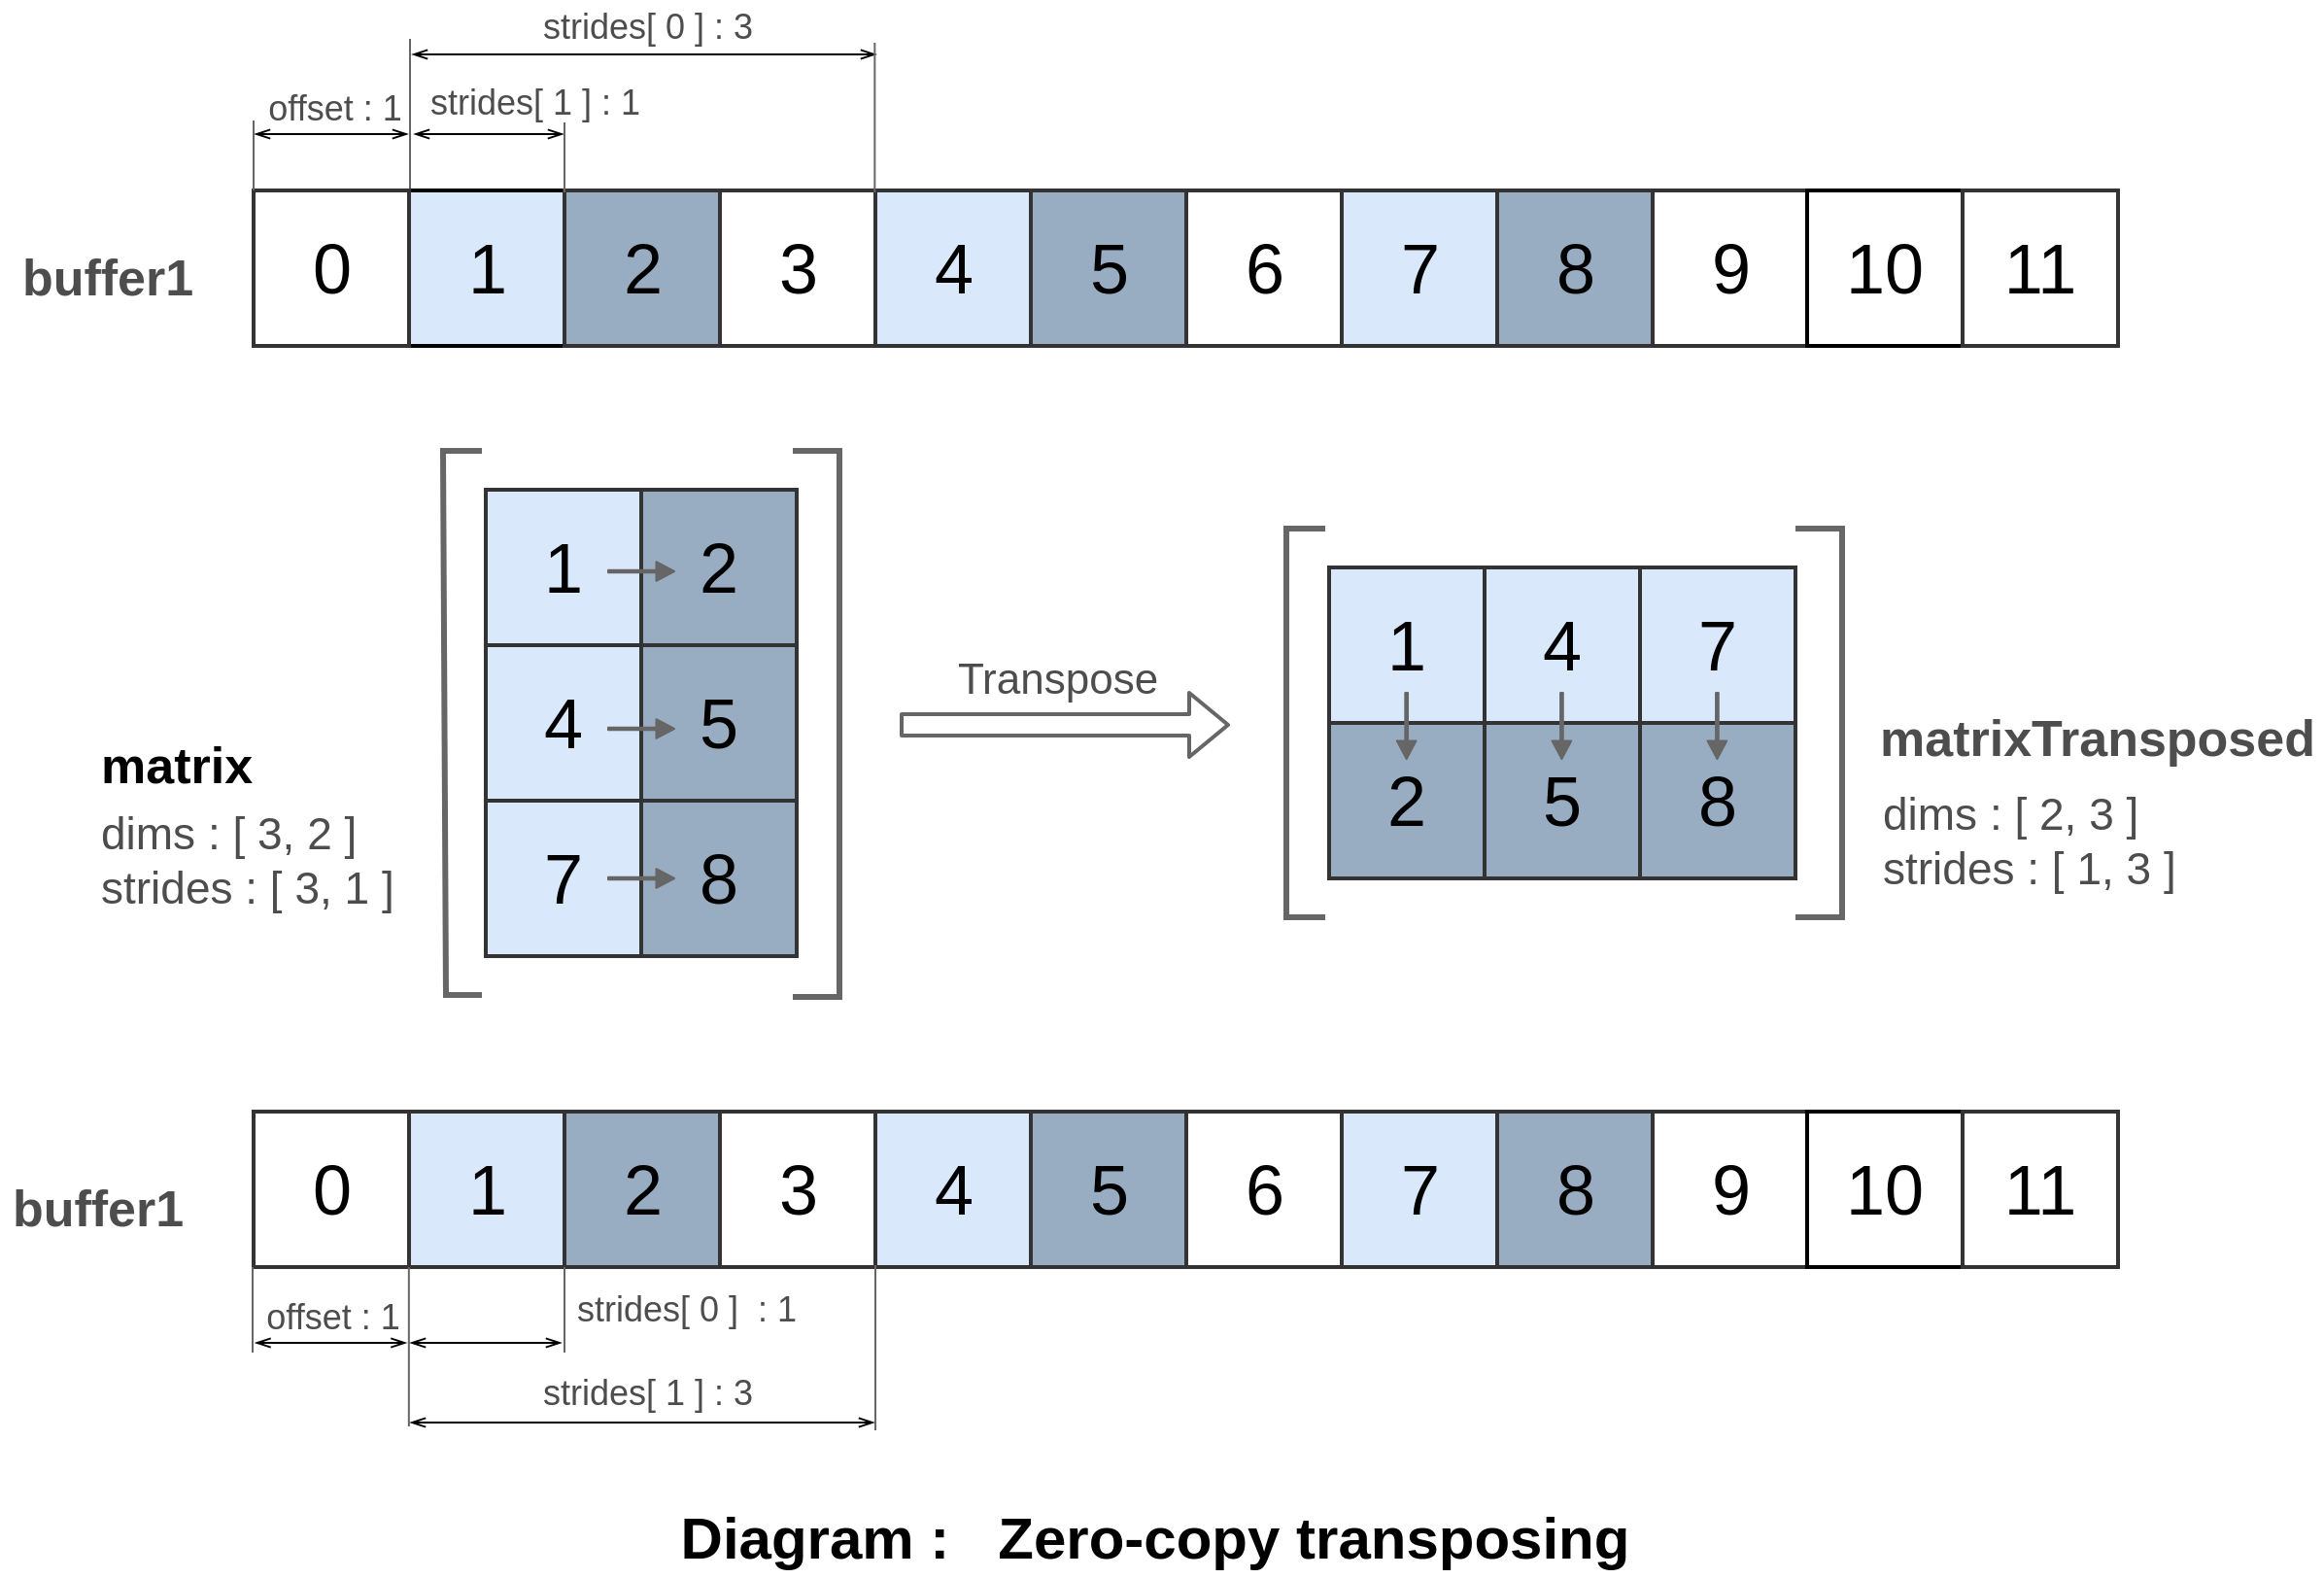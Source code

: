 <mxfile version="12.9.11" type="device" pages="8"><diagram name="ZeroCopyTransposing" id="brjFqHeYQpDOKSrigi9Z"><mxGraphModel dx="1102" dy="572" grid="1" gridSize="5" guides="1" tooltips="1" connect="1" arrows="1" fold="1" page="1" pageScale="1" pageWidth="1400" pageHeight="850" math="0" shadow="0"><root><mxCell id="mjjIMw6PXteYyXm4vTAw-0"/><mxCell id="mjjIMw6PXteYyXm4vTAw-1" parent="mjjIMw6PXteYyXm4vTAw-0"/><mxCell id="4CXz-SsTYjH_qWRWuzM7-0" value="Diagram :&amp;nbsp; &amp;nbsp;Zero-copy transposing" style="text;html=1;align=center;verticalAlign=middle;resizable=0;points=[];autosize=1;fontSize=30;fontColor=#000000;fontStyle=1" parent="mjjIMw6PXteYyXm4vTAw-1" vertex="1"><mxGeometry x="355" y="780" width="498" height="41" as="geometry"/></mxCell><mxCell id="qI5c-puEtbwHC-5OY4Ag-0" value="" style="group" parent="mjjIMw6PXteYyXm4vTAw-1" vertex="1" connectable="0"><mxGeometry x="10" y="10" width="1195" height="736" as="geometry"/></mxCell><mxCell id="mjjIMw6PXteYyXm4vTAw-2" value="1" style="whiteSpace=wrap;html=1;aspect=fixed;strokeWidth=2;fontSize=36;strokeColor=#000000;fillColor=#DAE8FC;" parent="qI5c-puEtbwHC-5OY4Ag-0" vertex="1"><mxGeometry x="210.5" y="98" width="80" height="80" as="geometry"/></mxCell><mxCell id="mjjIMw6PXteYyXm4vTAw-3" value="2" style="whiteSpace=wrap;html=1;aspect=fixed;strokeWidth=2;fontSize=36;fillColor=#99ADC2;strokeColor=#333333;" parent="qI5c-puEtbwHC-5OY4Ag-0" vertex="1"><mxGeometry x="290.5" y="98" width="80" height="80" as="geometry"/></mxCell><mxCell id="mjjIMw6PXteYyXm4vTAw-4" value="3" style="whiteSpace=wrap;html=1;aspect=fixed;strokeWidth=2;fontSize=36;strokeColor=#333333;fillColor=#FFFFFF;" parent="qI5c-puEtbwHC-5OY4Ag-0" vertex="1"><mxGeometry x="370.5" y="98" width="80" height="80" as="geometry"/></mxCell><mxCell id="mjjIMw6PXteYyXm4vTAw-5" value="4" style="whiteSpace=wrap;html=1;aspect=fixed;strokeWidth=2;fontSize=36;fillColor=#DAE8FC;strokeColor=#333333;" parent="qI5c-puEtbwHC-5OY4Ag-0" vertex="1"><mxGeometry x="450.5" y="98" width="80" height="80" as="geometry"/></mxCell><mxCell id="mjjIMw6PXteYyXm4vTAw-6" value="5" style="whiteSpace=wrap;html=1;aspect=fixed;strokeWidth=2;fontSize=36;strokeColor=#333333;fillColor=#99ADC2;gradientColor=none;" parent="qI5c-puEtbwHC-5OY4Ag-0" vertex="1"><mxGeometry x="530.5" y="98" width="80" height="80" as="geometry"/></mxCell><mxCell id="mjjIMw6PXteYyXm4vTAw-7" value="6" style="whiteSpace=wrap;html=1;aspect=fixed;strokeWidth=2;fontSize=36;fillColor=#FFFFFF;strokeColor=#333333;" parent="qI5c-puEtbwHC-5OY4Ag-0" vertex="1"><mxGeometry x="610.5" y="98" width="80" height="80" as="geometry"/></mxCell><mxCell id="mjjIMw6PXteYyXm4vTAw-8" value="7" style="whiteSpace=wrap;html=1;aspect=fixed;strokeWidth=2;fontSize=36;strokeColor=#333333;fillColor=#DAE8FC;fontColor=#000000;" parent="qI5c-puEtbwHC-5OY4Ag-0" vertex="1"><mxGeometry x="690.5" y="98" width="80" height="80" as="geometry"/></mxCell><mxCell id="mjjIMw6PXteYyXm4vTAw-9" value="buffer1" style="text;html=1;align=center;verticalAlign=middle;resizable=0;points=[];autosize=1;fontSize=26;fontColor=#4D4D4D;fontStyle=1" parent="qI5c-puEtbwHC-5OY4Ag-0" vertex="1"><mxGeometry x="5.5" y="125" width="99" height="36" as="geometry"/></mxCell><mxCell id="mjjIMw6PXteYyXm4vTAw-11" value="offset : 1" style="text;html=1;align=center;verticalAlign=middle;resizable=0;points=[];autosize=1;fontSize=18;fontColor=#4D4D4D;" parent="qI5c-puEtbwHC-5OY4Ag-0" vertex="1"><mxGeometry x="131.5" y="42" width="80" height="27" as="geometry"/></mxCell><mxCell id="mjjIMw6PXteYyXm4vTAw-14" value="strides[ 1 ] : 1" style="text;html=1;align=center;verticalAlign=middle;resizable=0;points=[];autosize=1;fontSize=18;fontColor=#4D4D4D;" parent="qI5c-puEtbwHC-5OY4Ag-0" vertex="1"><mxGeometry x="215" y="39" width="119" height="27" as="geometry"/></mxCell><mxCell id="mjjIMw6PXteYyXm4vTAw-15" value="8" style="whiteSpace=wrap;html=1;aspect=fixed;strokeWidth=2;fontSize=36;strokeColor=#333333;fillColor=#99ADC2;" parent="qI5c-puEtbwHC-5OY4Ag-0" vertex="1"><mxGeometry x="770.5" y="98" width="80" height="80" as="geometry"/></mxCell><mxCell id="mjjIMw6PXteYyXm4vTAw-16" value="9" style="whiteSpace=wrap;html=1;aspect=fixed;strokeWidth=2;fontSize=36;strokeColor=#333333;" parent="qI5c-puEtbwHC-5OY4Ag-0" vertex="1"><mxGeometry x="850.5" y="98" width="80" height="80" as="geometry"/></mxCell><mxCell id="mjjIMw6PXteYyXm4vTAw-19" value="strides[ 0 ] : 3" style="text;html=1;align=center;verticalAlign=middle;resizable=0;points=[];autosize=1;fontSize=18;fontColor=#4D4D4D;" parent="qI5c-puEtbwHC-5OY4Ag-0" vertex="1"><mxGeometry x="273" width="119" height="27" as="geometry"/></mxCell><mxCell id="mjjIMw6PXteYyXm4vTAw-20" value="1" style="whiteSpace=wrap;html=1;aspect=fixed;strokeWidth=2;fontSize=36;strokeColor=#333333;fillColor=#DAE8FC;" parent="qI5c-puEtbwHC-5OY4Ag-0" vertex="1"><mxGeometry x="210.5" y="572" width="80" height="80" as="geometry"/></mxCell><mxCell id="mjjIMw6PXteYyXm4vTAw-21" value="2" style="whiteSpace=wrap;html=1;aspect=fixed;strokeWidth=2;fontSize=36;fillColor=#99ADC2;strokeColor=#333333;" parent="qI5c-puEtbwHC-5OY4Ag-0" vertex="1"><mxGeometry x="290.5" y="572" width="80" height="80" as="geometry"/></mxCell><mxCell id="mjjIMw6PXteYyXm4vTAw-22" value="3" style="whiteSpace=wrap;html=1;aspect=fixed;strokeWidth=2;fontSize=36;strokeColor=#333333;fillColor=#FFFFFF;" parent="qI5c-puEtbwHC-5OY4Ag-0" vertex="1"><mxGeometry x="370.5" y="572" width="80" height="80" as="geometry"/></mxCell><mxCell id="mjjIMw6PXteYyXm4vTAw-23" value="4" style="whiteSpace=wrap;html=1;aspect=fixed;strokeWidth=2;fontSize=36;fillColor=#DAE8FC;strokeColor=#333333;" parent="qI5c-puEtbwHC-5OY4Ag-0" vertex="1"><mxGeometry x="450.5" y="572" width="80" height="80" as="geometry"/></mxCell><mxCell id="mjjIMw6PXteYyXm4vTAw-24" value="5" style="whiteSpace=wrap;html=1;aspect=fixed;strokeWidth=2;fontSize=36;strokeColor=#333333;fillColor=#99ADC2;gradientColor=none;" parent="qI5c-puEtbwHC-5OY4Ag-0" vertex="1"><mxGeometry x="530.5" y="572" width="80" height="80" as="geometry"/></mxCell><mxCell id="mjjIMw6PXteYyXm4vTAw-25" value="6" style="whiteSpace=wrap;html=1;aspect=fixed;strokeWidth=2;fontSize=36;fillColor=#FFFFFF;strokeColor=#333333;" parent="qI5c-puEtbwHC-5OY4Ag-0" vertex="1"><mxGeometry x="610.5" y="572" width="80" height="80" as="geometry"/></mxCell><mxCell id="mjjIMw6PXteYyXm4vTAw-26" value="7" style="whiteSpace=wrap;html=1;aspect=fixed;strokeWidth=2;fontSize=36;strokeColor=#333333;fillColor=#DAE8FC;fontColor=#000000;" parent="qI5c-puEtbwHC-5OY4Ag-0" vertex="1"><mxGeometry x="690.5" y="572" width="80" height="80" as="geometry"/></mxCell><mxCell id="mjjIMw6PXteYyXm4vTAw-27" value="buffer1" style="text;html=1;align=center;verticalAlign=middle;resizable=0;points=[];autosize=1;fontSize=26;fontColor=#4D4D4D;fontStyle=1" parent="qI5c-puEtbwHC-5OY4Ag-0" vertex="1"><mxGeometry y="604" width="99" height="36" as="geometry"/></mxCell><mxCell id="mjjIMw6PXteYyXm4vTAw-33" value="8" style="whiteSpace=wrap;html=1;aspect=fixed;strokeWidth=2;fontSize=36;strokeColor=#333333;fillColor=#99ADC2;" parent="qI5c-puEtbwHC-5OY4Ag-0" vertex="1"><mxGeometry x="770.5" y="572" width="80" height="80" as="geometry"/></mxCell><mxCell id="mjjIMw6PXteYyXm4vTAw-34" value="9" style="whiteSpace=wrap;html=1;aspect=fixed;strokeWidth=2;fontSize=36;strokeColor=#333333;" parent="qI5c-puEtbwHC-5OY4Ag-0" vertex="1"><mxGeometry x="850.5" y="572" width="80" height="80" as="geometry"/></mxCell><mxCell id="mjjIMw6PXteYyXm4vTAw-40" value="matrixTransposed" style="text;html=1;align=center;verticalAlign=middle;resizable=0;points=[];autosize=1;fontSize=26;fontColor=#4D4D4D;fontStyle=1" parent="qI5c-puEtbwHC-5OY4Ag-0" vertex="1"><mxGeometry x="963" y="362" width="232" height="36" as="geometry"/></mxCell><mxCell id="mjjIMw6PXteYyXm4vTAw-41" value="0" style="whiteSpace=wrap;html=1;aspect=fixed;strokeWidth=2;fontSize=36;fillColor=#FFFFFF;strokeColor=#333333;" parent="qI5c-puEtbwHC-5OY4Ag-0" vertex="1"><mxGeometry x="130.5" y="98" width="80" height="80" as="geometry"/></mxCell><mxCell id="mjjIMw6PXteYyXm4vTAw-42" value="0" style="whiteSpace=wrap;html=1;aspect=fixed;strokeWidth=2;fontSize=36;fillColor=#FFFFFF;strokeColor=#333333;" parent="qI5c-puEtbwHC-5OY4Ag-0" vertex="1"><mxGeometry x="130.5" y="572" width="80" height="80" as="geometry"/></mxCell><mxCell id="mjjIMw6PXteYyXm4vTAw-57" value="" style="shape=flexArrow;endArrow=classic;html=1;strokeColor=#666666;strokeWidth=2;fontSize=29;fontColor=#333333;" parent="qI5c-puEtbwHC-5OY4Ag-0" edge="1"><mxGeometry width="50" height="50" relative="1" as="geometry"><mxPoint x="463" y="373" as="sourcePoint"/><mxPoint x="633" y="373" as="targetPoint"/></mxGeometry></mxCell><mxCell id="b6yClRXL2oSQO8NkGz7G-1" value="" style="endArrow=none;html=1;strokeColor=#666666;strokeWidth=1;fontSize=26;fontColor=#333333;exitX=0;exitY=0;exitDx=0;exitDy=0;" parent="qI5c-puEtbwHC-5OY4Ag-0" edge="1"><mxGeometry width="50" height="50" relative="1" as="geometry"><mxPoint x="211" y="97" as="sourcePoint"/><mxPoint x="211" y="20" as="targetPoint"/></mxGeometry></mxCell><mxCell id="b6yClRXL2oSQO8NkGz7G-3" value="" style="endArrow=openThin;startArrow=openThin;html=1;strokeColor=#000000;strokeWidth=1;fontSize=26;fontColor=#333333;startFill=0;endFill=0;" parent="qI5c-puEtbwHC-5OY4Ag-0" edge="1"><mxGeometry width="50" height="50" relative="1" as="geometry"><mxPoint x="131" y="69" as="sourcePoint"/><mxPoint x="210" y="69" as="targetPoint"/></mxGeometry></mxCell><mxCell id="b6yClRXL2oSQO8NkGz7G-5" value="" style="endArrow=openThin;startArrow=openThin;html=1;strokeColor=#000000;strokeWidth=1;fontSize=26;fontColor=#333333;startFill=0;endFill=0;" parent="qI5c-puEtbwHC-5OY4Ag-0" edge="1"><mxGeometry width="50" height="50" relative="1" as="geometry"><mxPoint x="213" y="69" as="sourcePoint"/><mxPoint x="290" y="69" as="targetPoint"/></mxGeometry></mxCell><mxCell id="b6yClRXL2oSQO8NkGz7G-8" value="" style="endArrow=openThin;startArrow=openThin;html=1;strokeColor=#000000;strokeWidth=1;fontSize=26;fontColor=#333333;startFill=0;endFill=0;" parent="qI5c-puEtbwHC-5OY4Ag-0" edge="1"><mxGeometry width="50" height="50" relative="1" as="geometry"><mxPoint x="212" y="28" as="sourcePoint"/><mxPoint x="451" y="28" as="targetPoint"/></mxGeometry></mxCell><mxCell id="b6yClRXL2oSQO8NkGz7G-9" value="offset : 1" style="text;html=1;align=center;verticalAlign=middle;resizable=0;points=[];autosize=1;fontSize=18;fontColor=#4D4D4D;" parent="qI5c-puEtbwHC-5OY4Ag-0" vertex="1"><mxGeometry x="130.75" y="664" width="80" height="27" as="geometry"/></mxCell><mxCell id="b6yClRXL2oSQO8NkGz7G-10" value="strides[ 0 ]&amp;nbsp; : 1" style="text;html=1;align=center;verticalAlign=middle;resizable=0;points=[];autosize=1;fontSize=18;fontColor=#4D4D4D;" parent="qI5c-puEtbwHC-5OY4Ag-0" vertex="1"><mxGeometry x="290.5" y="660" width="124" height="27" as="geometry"/></mxCell><mxCell id="b6yClRXL2oSQO8NkGz7G-11" value="strides[ 1 ] : 3" style="text;html=1;align=center;verticalAlign=middle;resizable=0;points=[];autosize=1;fontSize=18;fontColor=#4D4D4D;" parent="qI5c-puEtbwHC-5OY4Ag-0" vertex="1"><mxGeometry x="273" y="703" width="119" height="27" as="geometry"/></mxCell><mxCell id="b6yClRXL2oSQO8NkGz7G-12" value="" style="endArrow=none;html=1;strokeColor=#666666;strokeWidth=1;fontSize=26;fontColor=#333333;" parent="qI5c-puEtbwHC-5OY4Ag-0" edge="1"><mxGeometry width="50" height="50" relative="1" as="geometry"><mxPoint x="130" y="696" as="sourcePoint"/><mxPoint x="130" y="652" as="targetPoint"/></mxGeometry></mxCell><mxCell id="b6yClRXL2oSQO8NkGz7G-13" value="" style="endArrow=none;html=1;strokeColor=#666666;strokeWidth=1;fontSize=26;fontColor=#333333;" parent="qI5c-puEtbwHC-5OY4Ag-0" edge="1"><mxGeometry width="50" height="50" relative="1" as="geometry"><mxPoint x="210.42" y="734" as="sourcePoint"/><mxPoint x="210.42" y="652" as="targetPoint"/></mxGeometry></mxCell><mxCell id="b6yClRXL2oSQO8NkGz7G-14" value="" style="endArrow=openThin;startArrow=openThin;html=1;strokeColor=#000000;strokeWidth=1;fontSize=26;fontColor=#333333;startFill=0;endFill=0;" parent="qI5c-puEtbwHC-5OY4Ag-0" edge="1"><mxGeometry width="50" height="50" relative="1" as="geometry"><mxPoint x="131.25" y="691" as="sourcePoint"/><mxPoint x="209.25" y="691" as="targetPoint"/></mxGeometry></mxCell><mxCell id="b6yClRXL2oSQO8NkGz7G-15" value="" style="endArrow=openThin;startArrow=openThin;html=1;strokeColor=#000000;strokeWidth=1;fontSize=26;fontColor=#333333;startFill=0;endFill=0;" parent="qI5c-puEtbwHC-5OY4Ag-0" edge="1"><mxGeometry width="50" height="50" relative="1" as="geometry"><mxPoint x="211" y="691" as="sourcePoint"/><mxPoint x="289" y="691" as="targetPoint"/></mxGeometry></mxCell><mxCell id="b6yClRXL2oSQO8NkGz7G-17" value="" style="endArrow=none;html=1;strokeColor=#666666;strokeWidth=1;fontSize=26;fontColor=#333333;" parent="qI5c-puEtbwHC-5OY4Ag-0" edge="1"><mxGeometry width="50" height="50" relative="1" as="geometry"><mxPoint x="290.5" y="696" as="sourcePoint"/><mxPoint x="290.5" y="652" as="targetPoint"/></mxGeometry></mxCell><mxCell id="b6yClRXL2oSQO8NkGz7G-18" value="" style="endArrow=openThin;startArrow=openThin;html=1;strokeColor=#000000;strokeWidth=1;fontSize=26;fontColor=#333333;startFill=0;endFill=0;" parent="qI5c-puEtbwHC-5OY4Ag-0" edge="1"><mxGeometry width="50" height="50" relative="1" as="geometry"><mxPoint x="211" y="732" as="sourcePoint"/><mxPoint x="450" y="732" as="targetPoint"/></mxGeometry></mxCell><mxCell id="b6yClRXL2oSQO8NkGz7G-19" value="Transpose" style="text;html=1;align=center;verticalAlign=middle;resizable=0;points=[];autosize=1;fontSize=22;fontColor=#4D4D4D;" parent="qI5c-puEtbwHC-5OY4Ag-0" vertex="1"><mxGeometry x="487" y="334" width="113" height="31" as="geometry"/></mxCell><mxCell id="X0NsuI-J3AYnw7qVYtDs-0" value="" style="endArrow=none;html=1;strokeColor=#666666;strokeWidth=1;fontSize=26;fontColor=#333333;exitX=0;exitY=0;exitDx=0;exitDy=0;" parent="qI5c-puEtbwHC-5OY4Ag-0" edge="1"><mxGeometry width="50" height="50" relative="1" as="geometry"><mxPoint x="450.17" y="99" as="sourcePoint"/><mxPoint x="450.17" y="22" as="targetPoint"/></mxGeometry></mxCell><mxCell id="X0NsuI-J3AYnw7qVYtDs-1" value="" style="endArrow=none;html=1;strokeColor=#666666;strokeWidth=1;fontSize=26;fontColor=#333333;exitX=0;exitY=0;exitDx=0;exitDy=0;" parent="qI5c-puEtbwHC-5OY4Ag-0" edge="1"><mxGeometry width="50" height="50" relative="1" as="geometry"><mxPoint x="130.5" y="98" as="sourcePoint"/><mxPoint x="130.5" y="62" as="targetPoint"/></mxGeometry></mxCell><mxCell id="y30s6LAuhufwBVJsPr5g-0" value="1" style="whiteSpace=wrap;html=1;aspect=fixed;strokeWidth=2;fontSize=36;strokeColor=#333333;fillColor=#DAE8FC;" parent="qI5c-puEtbwHC-5OY4Ag-0" vertex="1"><mxGeometry x="250" y="252" width="80" height="80" as="geometry"/></mxCell><mxCell id="y30s6LAuhufwBVJsPr5g-1" value="2" style="whiteSpace=wrap;html=1;aspect=fixed;strokeWidth=2;fontSize=36;strokeColor=#333333;fillColor=#99ADC2;" parent="qI5c-puEtbwHC-5OY4Ag-0" vertex="1"><mxGeometry x="330" y="252" width="80" height="80" as="geometry"/></mxCell><mxCell id="y30s6LAuhufwBVJsPr5g-2" value="4" style="whiteSpace=wrap;html=1;aspect=fixed;strokeWidth=2;fontSize=36;strokeColor=#333333;fillColor=#DAE8FC;gradientColor=none;fontColor=#000000;" parent="qI5c-puEtbwHC-5OY4Ag-0" vertex="1"><mxGeometry x="250" y="332" width="80" height="80" as="geometry"/></mxCell><mxCell id="y30s6LAuhufwBVJsPr5g-3" value="5" style="whiteSpace=wrap;html=1;aspect=fixed;strokeWidth=2;fontSize=36;strokeColor=#333333;fillColor=#99ADC2;fontColor=#000000;" parent="qI5c-puEtbwHC-5OY4Ag-0" vertex="1"><mxGeometry x="330" y="332" width="80" height="80" as="geometry"/></mxCell><mxCell id="y30s6LAuhufwBVJsPr5g-4" value="" style="endArrow=none;html=1;fontSize=40;strokeWidth=3;rounded=0;strokeColor=#666666;" parent="qI5c-puEtbwHC-5OY4Ag-0" edge="1"><mxGeometry width="50" height="50" relative="1" as="geometry"><mxPoint x="248" y="512" as="sourcePoint"/><mxPoint x="248" y="232" as="targetPoint"/><Array as="points"><mxPoint x="229.5" y="512"/><mxPoint x="228" y="232"/></Array></mxGeometry></mxCell><mxCell id="y30s6LAuhufwBVJsPr5g-5" value="" style="endArrow=none;html=1;fontSize=40;strokeWidth=3;rounded=0;strokeColor=#666666;" parent="qI5c-puEtbwHC-5OY4Ag-0" edge="1"><mxGeometry width="50" height="50" relative="1" as="geometry"><mxPoint x="408" y="232" as="sourcePoint"/><mxPoint x="408" y="513" as="targetPoint"/><Array as="points"><mxPoint x="432" y="232"/><mxPoint x="432" y="513"/></Array></mxGeometry></mxCell><mxCell id="y30s6LAuhufwBVJsPr5g-6" value="7" style="whiteSpace=wrap;html=1;aspect=fixed;strokeWidth=2;fontSize=36;strokeColor=#333333;fillColor=#DAE8FC;gradientColor=none;fontColor=#000000;" parent="qI5c-puEtbwHC-5OY4Ag-0" vertex="1"><mxGeometry x="250" y="412" width="80" height="80" as="geometry"/></mxCell><mxCell id="y30s6LAuhufwBVJsPr5g-7" value="8" style="whiteSpace=wrap;html=1;aspect=fixed;strokeWidth=2;fontSize=36;strokeColor=#333333;fillColor=#99ADC2;fontColor=#000000;" parent="qI5c-puEtbwHC-5OY4Ag-0" vertex="1"><mxGeometry x="330" y="412" width="80" height="80" as="geometry"/></mxCell><mxCell id="y30s6LAuhufwBVJsPr5g-8" value="" style="shape=flexArrow;endArrow=classic;html=1;width=1.355;endSize=2.753;endWidth=7.461;fillColor=#666666;strokeColor=#666666;" parent="qI5c-puEtbwHC-5OY4Ag-0" edge="1"><mxGeometry width="50" height="50" relative="1" as="geometry"><mxPoint x="312.5" y="375" as="sourcePoint"/><mxPoint x="347.5" y="375" as="targetPoint"/></mxGeometry></mxCell><mxCell id="y30s6LAuhufwBVJsPr5g-9" value="" style="shape=flexArrow;endArrow=classic;html=1;width=1.355;endSize=2.753;endWidth=7.461;fillColor=#666666;strokeColor=#666666;" parent="qI5c-puEtbwHC-5OY4Ag-0" edge="1"><mxGeometry width="50" height="50" relative="1" as="geometry"><mxPoint x="312.5" y="294" as="sourcePoint"/><mxPoint x="347.5" y="294" as="targetPoint"/></mxGeometry></mxCell><mxCell id="y30s6LAuhufwBVJsPr5g-10" value="" style="shape=flexArrow;endArrow=classic;html=1;width=1.355;endSize=2.753;endWidth=7.461;fillColor=#666666;strokeColor=#666666;" parent="qI5c-puEtbwHC-5OY4Ag-0" edge="1"><mxGeometry width="50" height="50" relative="1" as="geometry"><mxPoint x="312.5" y="452" as="sourcePoint"/><mxPoint x="347.5" y="452" as="targetPoint"/></mxGeometry></mxCell><mxCell id="y30s6LAuhufwBVJsPr5g-13" value="dims : [ 3, 2 ]&lt;br style=&quot;font-size: 23px;&quot;&gt;&lt;div style=&quot;font-size: 23px;&quot;&gt;&lt;span style=&quot;font-size: 23px;&quot;&gt;strides : [ 3, 1 ]&lt;/span&gt;&lt;/div&gt;" style="text;html=1;align=left;verticalAlign=middle;resizable=0;points=[];autosize=1;fontSize=23;fontColor=#4d4d4d;" parent="qI5c-puEtbwHC-5OY4Ag-0" vertex="1"><mxGeometry x="50" y="410" width="160" height="65" as="geometry"/></mxCell><mxCell id="y30s6LAuhufwBVJsPr5g-16" value="dims : [ 2, 3 ]&lt;br style=&quot;font-size: 23px;&quot;&gt;&lt;div style=&quot;font-size: 23px;&quot;&gt;&lt;span style=&quot;font-size: 23px;&quot;&gt;strides : [ 1, 3 ]&lt;/span&gt;&lt;/div&gt;" style="text;html=1;align=left;verticalAlign=middle;resizable=0;points=[];autosize=1;fontSize=23;fontColor=#4d4d4d;" parent="qI5c-puEtbwHC-5OY4Ag-0" vertex="1"><mxGeometry x="967" y="400" width="160" height="65" as="geometry"/></mxCell><mxCell id="y30s6LAuhufwBVJsPr5g-17" value="" style="endArrow=none;html=1;strokeColor=#666666;strokeWidth=1;fontSize=26;fontColor=#333333;" parent="qI5c-puEtbwHC-5OY4Ag-0" edge="1"><mxGeometry width="50" height="50" relative="1" as="geometry"><mxPoint x="450.5" y="736" as="sourcePoint"/><mxPoint x="450.5" y="651" as="targetPoint"/></mxGeometry></mxCell><mxCell id="y30s6LAuhufwBVJsPr5g-18" value="" style="endArrow=none;html=1;strokeColor=#666666;strokeWidth=1;fontSize=26;fontColor=#333333;exitX=0;exitY=0;exitDx=0;exitDy=0;" parent="qI5c-puEtbwHC-5OY4Ag-0" edge="1"><mxGeometry width="50" height="50" relative="1" as="geometry"><mxPoint x="290.5" y="99" as="sourcePoint"/><mxPoint x="290.5" y="63" as="targetPoint"/></mxGeometry></mxCell><mxCell id="75ISsADQtoDLQ1MPGNnf-0" value="1" style="whiteSpace=wrap;html=1;aspect=fixed;strokeWidth=2;fontSize=36;strokeColor=#333333;fillColor=#DAE8FC;" parent="qI5c-puEtbwHC-5OY4Ag-0" vertex="1"><mxGeometry x="684" y="292" width="80" height="80" as="geometry"/></mxCell><mxCell id="75ISsADQtoDLQ1MPGNnf-2" value="2" style="whiteSpace=wrap;html=1;aspect=fixed;strokeWidth=2;fontSize=36;strokeColor=#333333;fillColor=#99ADC2;" parent="qI5c-puEtbwHC-5OY4Ag-0" vertex="1"><mxGeometry x="684" y="372" width="80" height="80" as="geometry"/></mxCell><mxCell id="75ISsADQtoDLQ1MPGNnf-4" value="" style="endArrow=none;html=1;fontSize=40;strokeWidth=3;rounded=0;strokeColor=#666666;" parent="qI5c-puEtbwHC-5OY4Ag-0" edge="1"><mxGeometry width="50" height="50" relative="1" as="geometry"><mxPoint x="682" y="472" as="sourcePoint"/><mxPoint x="682" y="272" as="targetPoint"/><Array as="points"><mxPoint x="662" y="472"/><mxPoint x="662" y="272"/></Array></mxGeometry></mxCell><mxCell id="75ISsADQtoDLQ1MPGNnf-5" value="" style="endArrow=none;html=1;fontSize=40;strokeWidth=3;rounded=0;strokeColor=#666666;" parent="qI5c-puEtbwHC-5OY4Ag-0" edge="1"><mxGeometry width="50" height="50" relative="1" as="geometry"><mxPoint x="924" y="272" as="sourcePoint"/><mxPoint x="924" y="472" as="targetPoint"/><Array as="points"><mxPoint x="948" y="272"/><mxPoint x="948" y="472"/></Array></mxGeometry></mxCell><mxCell id="75ISsADQtoDLQ1MPGNnf-8" value="7" style="whiteSpace=wrap;html=1;aspect=fixed;strokeWidth=2;fontSize=36;strokeColor=#333333;fillColor=#DAE8FC;gradientColor=none;" parent="qI5c-puEtbwHC-5OY4Ag-0" vertex="1"><mxGeometry x="844" y="292" width="80" height="80" as="geometry"/></mxCell><mxCell id="75ISsADQtoDLQ1MPGNnf-9" value="10" style="whiteSpace=wrap;html=1;aspect=fixed;strokeWidth=2;fontSize=36;" parent="qI5c-puEtbwHC-5OY4Ag-0" vertex="1"><mxGeometry x="930" y="98" width="80" height="80" as="geometry"/></mxCell><mxCell id="75ISsADQtoDLQ1MPGNnf-10" value="11" style="whiteSpace=wrap;html=1;aspect=fixed;strokeWidth=2;fontSize=36;strokeColor=#333333;" parent="qI5c-puEtbwHC-5OY4Ag-0" vertex="1"><mxGeometry x="1010" y="98" width="80" height="80" as="geometry"/></mxCell><mxCell id="75ISsADQtoDLQ1MPGNnf-11" value="10" style="whiteSpace=wrap;html=1;aspect=fixed;strokeWidth=2;fontSize=36;" parent="qI5c-puEtbwHC-5OY4Ag-0" vertex="1"><mxGeometry x="930" y="572" width="80" height="80" as="geometry"/></mxCell><mxCell id="75ISsADQtoDLQ1MPGNnf-12" value="11" style="whiteSpace=wrap;html=1;aspect=fixed;strokeWidth=2;fontSize=36;strokeColor=#333333;" parent="qI5c-puEtbwHC-5OY4Ag-0" vertex="1"><mxGeometry x="1010" y="572" width="80" height="80" as="geometry"/></mxCell><mxCell id="75ISsADQtoDLQ1MPGNnf-13" value="" style="shape=flexArrow;endArrow=classic;html=1;width=1.355;endSize=2.753;endWidth=7.461;fillColor=#666666;strokeColor=#666666;" parent="qI5c-puEtbwHC-5OY4Ag-0" edge="1"><mxGeometry width="50" height="50" relative="1" as="geometry"><mxPoint x="723.83" y="356" as="sourcePoint"/><mxPoint x="723.83" y="391" as="targetPoint"/></mxGeometry></mxCell><mxCell id="75ISsADQtoDLQ1MPGNnf-19" value="4" style="whiteSpace=wrap;html=1;aspect=fixed;strokeWidth=2;fontSize=36;strokeColor=#333333;fillColor=#DAE8FC;gradientColor=none;" parent="qI5c-puEtbwHC-5OY4Ag-0" vertex="1"><mxGeometry x="764" y="292" width="80" height="80" as="geometry"/></mxCell><mxCell id="75ISsADQtoDLQ1MPGNnf-20" value="5" style="whiteSpace=wrap;html=1;aspect=fixed;strokeWidth=2;fontSize=36;strokeColor=#333333;fillColor=#99ADC2;fontColor=#000000;" parent="qI5c-puEtbwHC-5OY4Ag-0" vertex="1"><mxGeometry x="764" y="372" width="80" height="80" as="geometry"/></mxCell><mxCell id="75ISsADQtoDLQ1MPGNnf-21" value="8" style="whiteSpace=wrap;html=1;aspect=fixed;strokeWidth=2;fontSize=36;strokeColor=#333333;fillColor=#99ADC2;fontColor=#000000;" parent="qI5c-puEtbwHC-5OY4Ag-0" vertex="1"><mxGeometry x="844" y="372" width="80" height="80" as="geometry"/></mxCell><mxCell id="75ISsADQtoDLQ1MPGNnf-22" value="" style="shape=flexArrow;endArrow=classic;html=1;width=1.355;endSize=2.753;endWidth=7.461;fillColor=#666666;strokeColor=#666666;" parent="qI5c-puEtbwHC-5OY4Ag-0" edge="1"><mxGeometry width="50" height="50" relative="1" as="geometry"><mxPoint x="803.71" y="356" as="sourcePoint"/><mxPoint x="803.71" y="391" as="targetPoint"/></mxGeometry></mxCell><mxCell id="75ISsADQtoDLQ1MPGNnf-23" value="" style="shape=flexArrow;endArrow=classic;html=1;width=1.355;endSize=2.753;endWidth=7.461;fillColor=#666666;strokeColor=#666666;" parent="qI5c-puEtbwHC-5OY4Ag-0" edge="1"><mxGeometry width="50" height="50" relative="1" as="geometry"><mxPoint x="883.71" y="356" as="sourcePoint"/><mxPoint x="883.71" y="391" as="targetPoint"/></mxGeometry></mxCell><mxCell id="nh_-MZsqGcjqV091mUmy-0" value="&lt;meta http-equiv=&quot;content-type&quot; content=&quot;text/html; charset=utf-8&quot;&gt;&lt;span style=&quot;font-family: Helvetica; font-size: 26px; font-style: normal; font-variant-ligatures: normal; font-variant-caps: normal; font-weight: 700; letter-spacing: normal; orphans: 2; text-align: center; text-indent: 0px; text-transform: none; widows: 2; word-spacing: 0px; -webkit-text-stroke-width: 0px; text-decoration-style: initial; text-decoration-color: initial; float: none; display: inline !important;&quot;&gt;matrix&lt;/span&gt;" style="text;whiteSpace=wrap;html=1;" parent="qI5c-puEtbwHC-5OY4Ag-0" vertex="1"><mxGeometry x="50" y="372" width="95" height="30" as="geometry"/></mxCell></root></mxGraphModel></diagram><diagram name="ZeroCopyTransposingMethodTranspose" id="OAmw2AyBxtKQ_nwZ5KDh"><mxGraphModel dx="2755" dy="1430" grid="1" gridSize="5" guides="1" tooltips="1" connect="1" arrows="1" fold="1" page="1" pageScale="1" pageWidth="1400" pageHeight="850" math="0" shadow="0"><root><mxCell id="Nv4zw1PQgUmIynIF0oy0-0"/><mxCell id="Nv4zw1PQgUmIynIF0oy0-1" parent="Nv4zw1PQgUmIynIF0oy0-0"/><mxCell id="Nv4zw1PQgUmIynIF0oy0-2" value="Diagram :&amp;nbsp; &amp;nbsp;Method transpose" style="text;html=1;align=center;verticalAlign=middle;resizable=0;points=[];autosize=1;fontSize=30;fontColor=#000000;fontStyle=1" vertex="1" parent="Nv4zw1PQgUmIynIF0oy0-1"><mxGeometry x="387" y="778" width="435" height="45" as="geometry"/></mxCell><mxCell id="Nv4zw1PQgUmIynIF0oy0-3" value="" style="group" vertex="1" connectable="0" parent="Nv4zw1PQgUmIynIF0oy0-1"><mxGeometry x="10" y="10" width="1195" height="736" as="geometry"/></mxCell><mxCell id="Nv4zw1PQgUmIynIF0oy0-4" value="1" style="whiteSpace=wrap;html=1;aspect=fixed;strokeWidth=2;fontSize=36;strokeColor=#000000;fillColor=#DAE8FC;" vertex="1" parent="Nv4zw1PQgUmIynIF0oy0-3"><mxGeometry x="210.5" y="98" width="80" height="80" as="geometry"/></mxCell><mxCell id="Nv4zw1PQgUmIynIF0oy0-5" value="2" style="whiteSpace=wrap;html=1;aspect=fixed;strokeWidth=2;fontSize=36;fillColor=#99ADC2;strokeColor=#333333;" vertex="1" parent="Nv4zw1PQgUmIynIF0oy0-3"><mxGeometry x="290.5" y="98" width="80" height="80" as="geometry"/></mxCell><mxCell id="Nv4zw1PQgUmIynIF0oy0-6" value="3" style="whiteSpace=wrap;html=1;aspect=fixed;strokeWidth=2;fontSize=36;strokeColor=#333333;fillColor=#FFFFFF;" vertex="1" parent="Nv4zw1PQgUmIynIF0oy0-3"><mxGeometry x="370.5" y="98" width="80" height="80" as="geometry"/></mxCell><mxCell id="Nv4zw1PQgUmIynIF0oy0-7" value="4" style="whiteSpace=wrap;html=1;aspect=fixed;strokeWidth=2;fontSize=36;fillColor=#DAE8FC;strokeColor=#333333;" vertex="1" parent="Nv4zw1PQgUmIynIF0oy0-3"><mxGeometry x="450.5" y="98" width="80" height="80" as="geometry"/></mxCell><mxCell id="Nv4zw1PQgUmIynIF0oy0-8" value="5" style="whiteSpace=wrap;html=1;aspect=fixed;strokeWidth=2;fontSize=36;strokeColor=#333333;fillColor=#99ADC2;gradientColor=none;" vertex="1" parent="Nv4zw1PQgUmIynIF0oy0-3"><mxGeometry x="530.5" y="98" width="80" height="80" as="geometry"/></mxCell><mxCell id="Nv4zw1PQgUmIynIF0oy0-9" value="6" style="whiteSpace=wrap;html=1;aspect=fixed;strokeWidth=2;fontSize=36;fillColor=#FFFFFF;strokeColor=#333333;" vertex="1" parent="Nv4zw1PQgUmIynIF0oy0-3"><mxGeometry x="610.5" y="98" width="80" height="80" as="geometry"/></mxCell><mxCell id="Nv4zw1PQgUmIynIF0oy0-10" value="7" style="whiteSpace=wrap;html=1;aspect=fixed;strokeWidth=2;fontSize=36;strokeColor=#333333;fillColor=#DAE8FC;fontColor=#000000;" vertex="1" parent="Nv4zw1PQgUmIynIF0oy0-3"><mxGeometry x="690.5" y="98" width="80" height="80" as="geometry"/></mxCell><mxCell id="Nv4zw1PQgUmIynIF0oy0-11" value="buffer1" style="text;html=1;align=center;verticalAlign=middle;resizable=0;points=[];autosize=1;fontSize=26;fontColor=#4D4D4D;fontStyle=1" vertex="1" parent="Nv4zw1PQgUmIynIF0oy0-3"><mxGeometry x="5.5" y="125" width="99" height="36" as="geometry"/></mxCell><mxCell id="Nv4zw1PQgUmIynIF0oy0-12" value="offset : 1" style="text;html=1;align=center;verticalAlign=middle;resizable=0;points=[];autosize=1;fontSize=18;fontColor=#4D4D4D;" vertex="1" parent="Nv4zw1PQgUmIynIF0oy0-3"><mxGeometry x="131.5" y="42" width="80" height="27" as="geometry"/></mxCell><mxCell id="Nv4zw1PQgUmIynIF0oy0-13" value="strides[ 1 ] : 1" style="text;html=1;align=center;verticalAlign=middle;resizable=0;points=[];autosize=1;fontSize=18;fontColor=#4D4D4D;" vertex="1" parent="Nv4zw1PQgUmIynIF0oy0-3"><mxGeometry x="215" y="39" width="119" height="27" as="geometry"/></mxCell><mxCell id="Nv4zw1PQgUmIynIF0oy0-14" value="8" style="whiteSpace=wrap;html=1;aspect=fixed;strokeWidth=2;fontSize=36;strokeColor=#333333;fillColor=#99ADC2;" vertex="1" parent="Nv4zw1PQgUmIynIF0oy0-3"><mxGeometry x="770.5" y="98" width="80" height="80" as="geometry"/></mxCell><mxCell id="Nv4zw1PQgUmIynIF0oy0-15" value="9" style="whiteSpace=wrap;html=1;aspect=fixed;strokeWidth=2;fontSize=36;strokeColor=#333333;" vertex="1" parent="Nv4zw1PQgUmIynIF0oy0-3"><mxGeometry x="850.5" y="98" width="80" height="80" as="geometry"/></mxCell><mxCell id="Nv4zw1PQgUmIynIF0oy0-16" value="strides[ 0 ] : 3" style="text;html=1;align=center;verticalAlign=middle;resizable=0;points=[];autosize=1;fontSize=18;fontColor=#4D4D4D;" vertex="1" parent="Nv4zw1PQgUmIynIF0oy0-3"><mxGeometry x="273" width="119" height="27" as="geometry"/></mxCell><mxCell id="Nv4zw1PQgUmIynIF0oy0-17" value="1" style="whiteSpace=wrap;html=1;aspect=fixed;strokeWidth=2;fontSize=36;strokeColor=#333333;fillColor=#DAE8FC;" vertex="1" parent="Nv4zw1PQgUmIynIF0oy0-3"><mxGeometry x="210.5" y="572" width="80" height="80" as="geometry"/></mxCell><mxCell id="Nv4zw1PQgUmIynIF0oy0-18" value="2" style="whiteSpace=wrap;html=1;aspect=fixed;strokeWidth=2;fontSize=36;fillColor=#99ADC2;strokeColor=#333333;" vertex="1" parent="Nv4zw1PQgUmIynIF0oy0-3"><mxGeometry x="290.5" y="572" width="80" height="80" as="geometry"/></mxCell><mxCell id="Nv4zw1PQgUmIynIF0oy0-19" value="3" style="whiteSpace=wrap;html=1;aspect=fixed;strokeWidth=2;fontSize=36;strokeColor=#333333;fillColor=#FFFFFF;" vertex="1" parent="Nv4zw1PQgUmIynIF0oy0-3"><mxGeometry x="370.5" y="572" width="80" height="80" as="geometry"/></mxCell><mxCell id="Nv4zw1PQgUmIynIF0oy0-20" value="4" style="whiteSpace=wrap;html=1;aspect=fixed;strokeWidth=2;fontSize=36;fillColor=#DAE8FC;strokeColor=#333333;" vertex="1" parent="Nv4zw1PQgUmIynIF0oy0-3"><mxGeometry x="450.5" y="572" width="80" height="80" as="geometry"/></mxCell><mxCell id="Nv4zw1PQgUmIynIF0oy0-21" value="5" style="whiteSpace=wrap;html=1;aspect=fixed;strokeWidth=2;fontSize=36;strokeColor=#333333;fillColor=#99ADC2;gradientColor=none;" vertex="1" parent="Nv4zw1PQgUmIynIF0oy0-3"><mxGeometry x="530.5" y="572" width="80" height="80" as="geometry"/></mxCell><mxCell id="Nv4zw1PQgUmIynIF0oy0-22" value="6" style="whiteSpace=wrap;html=1;aspect=fixed;strokeWidth=2;fontSize=36;fillColor=#FFFFFF;strokeColor=#333333;" vertex="1" parent="Nv4zw1PQgUmIynIF0oy0-3"><mxGeometry x="610.5" y="572" width="80" height="80" as="geometry"/></mxCell><mxCell id="Nv4zw1PQgUmIynIF0oy0-23" value="7" style="whiteSpace=wrap;html=1;aspect=fixed;strokeWidth=2;fontSize=36;strokeColor=#333333;fillColor=#DAE8FC;fontColor=#000000;" vertex="1" parent="Nv4zw1PQgUmIynIF0oy0-3"><mxGeometry x="690.5" y="572" width="80" height="80" as="geometry"/></mxCell><mxCell id="Nv4zw1PQgUmIynIF0oy0-24" value="buffer1" style="text;html=1;align=center;verticalAlign=middle;resizable=0;points=[];autosize=1;fontSize=26;fontColor=#4D4D4D;fontStyle=1" vertex="1" parent="Nv4zw1PQgUmIynIF0oy0-3"><mxGeometry y="604" width="99" height="36" as="geometry"/></mxCell><mxCell id="Nv4zw1PQgUmIynIF0oy0-25" value="8" style="whiteSpace=wrap;html=1;aspect=fixed;strokeWidth=2;fontSize=36;strokeColor=#333333;fillColor=#99ADC2;" vertex="1" parent="Nv4zw1PQgUmIynIF0oy0-3"><mxGeometry x="770.5" y="572" width="80" height="80" as="geometry"/></mxCell><mxCell id="Nv4zw1PQgUmIynIF0oy0-26" value="9" style="whiteSpace=wrap;html=1;aspect=fixed;strokeWidth=2;fontSize=36;strokeColor=#333333;" vertex="1" parent="Nv4zw1PQgUmIynIF0oy0-3"><mxGeometry x="850.5" y="572" width="80" height="80" as="geometry"/></mxCell><mxCell id="Nv4zw1PQgUmIynIF0oy0-27" value="matrixTransposed" style="text;html=1;align=center;verticalAlign=middle;resizable=0;points=[];autosize=1;fontSize=26;fontColor=#4D4D4D;fontStyle=1" vertex="1" parent="Nv4zw1PQgUmIynIF0oy0-3"><mxGeometry x="963" y="362" width="232" height="36" as="geometry"/></mxCell><mxCell id="Nv4zw1PQgUmIynIF0oy0-28" value="0" style="whiteSpace=wrap;html=1;aspect=fixed;strokeWidth=2;fontSize=36;fillColor=#FFFFFF;strokeColor=#333333;" vertex="1" parent="Nv4zw1PQgUmIynIF0oy0-3"><mxGeometry x="130.5" y="98" width="80" height="80" as="geometry"/></mxCell><mxCell id="Nv4zw1PQgUmIynIF0oy0-29" value="0" style="whiteSpace=wrap;html=1;aspect=fixed;strokeWidth=2;fontSize=36;fillColor=#FFFFFF;strokeColor=#333333;" vertex="1" parent="Nv4zw1PQgUmIynIF0oy0-3"><mxGeometry x="130.5" y="572" width="80" height="80" as="geometry"/></mxCell><mxCell id="Nv4zw1PQgUmIynIF0oy0-30" value="" style="shape=flexArrow;endArrow=classic;html=1;strokeColor=#666666;strokeWidth=2;fontSize=29;fontColor=#333333;" edge="1" parent="Nv4zw1PQgUmIynIF0oy0-3"><mxGeometry width="50" height="50" relative="1" as="geometry"><mxPoint x="463" y="373" as="sourcePoint"/><mxPoint x="633" y="373" as="targetPoint"/></mxGeometry></mxCell><mxCell id="Nv4zw1PQgUmIynIF0oy0-31" value="" style="endArrow=none;html=1;strokeColor=#666666;strokeWidth=1;fontSize=26;fontColor=#333333;exitX=0;exitY=0;exitDx=0;exitDy=0;" edge="1" parent="Nv4zw1PQgUmIynIF0oy0-3"><mxGeometry width="50" height="50" relative="1" as="geometry"><mxPoint x="211" y="97" as="sourcePoint"/><mxPoint x="211" y="20" as="targetPoint"/></mxGeometry></mxCell><mxCell id="Nv4zw1PQgUmIynIF0oy0-32" value="" style="endArrow=openThin;startArrow=openThin;html=1;strokeColor=#000000;strokeWidth=1;fontSize=26;fontColor=#333333;startFill=0;endFill=0;" edge="1" parent="Nv4zw1PQgUmIynIF0oy0-3"><mxGeometry width="50" height="50" relative="1" as="geometry"><mxPoint x="131" y="69" as="sourcePoint"/><mxPoint x="210" y="69" as="targetPoint"/></mxGeometry></mxCell><mxCell id="Nv4zw1PQgUmIynIF0oy0-33" value="" style="endArrow=openThin;startArrow=openThin;html=1;strokeColor=#000000;strokeWidth=1;fontSize=26;fontColor=#333333;startFill=0;endFill=0;" edge="1" parent="Nv4zw1PQgUmIynIF0oy0-3"><mxGeometry width="50" height="50" relative="1" as="geometry"><mxPoint x="213" y="69" as="sourcePoint"/><mxPoint x="290" y="69" as="targetPoint"/></mxGeometry></mxCell><mxCell id="Nv4zw1PQgUmIynIF0oy0-34" value="" style="endArrow=openThin;startArrow=openThin;html=1;strokeColor=#000000;strokeWidth=1;fontSize=26;fontColor=#333333;startFill=0;endFill=0;" edge="1" parent="Nv4zw1PQgUmIynIF0oy0-3"><mxGeometry width="50" height="50" relative="1" as="geometry"><mxPoint x="212" y="28" as="sourcePoint"/><mxPoint x="451" y="28" as="targetPoint"/></mxGeometry></mxCell><mxCell id="Nv4zw1PQgUmIynIF0oy0-35" value="offset : 1" style="text;html=1;align=center;verticalAlign=middle;resizable=0;points=[];autosize=1;fontSize=18;fontColor=#4D4D4D;" vertex="1" parent="Nv4zw1PQgUmIynIF0oy0-3"><mxGeometry x="130.75" y="664" width="80" height="27" as="geometry"/></mxCell><mxCell id="Nv4zw1PQgUmIynIF0oy0-36" value="strides[ 0 ]&amp;nbsp; : 1" style="text;html=1;align=center;verticalAlign=middle;resizable=0;points=[];autosize=1;fontSize=18;fontColor=#4D4D4D;" vertex="1" parent="Nv4zw1PQgUmIynIF0oy0-3"><mxGeometry x="290.5" y="660" width="124" height="27" as="geometry"/></mxCell><mxCell id="Nv4zw1PQgUmIynIF0oy0-37" value="strides[ 1 ] : 3" style="text;html=1;align=center;verticalAlign=middle;resizable=0;points=[];autosize=1;fontSize=18;fontColor=#4D4D4D;" vertex="1" parent="Nv4zw1PQgUmIynIF0oy0-3"><mxGeometry x="273" y="703" width="119" height="27" as="geometry"/></mxCell><mxCell id="Nv4zw1PQgUmIynIF0oy0-38" value="" style="endArrow=none;html=1;strokeColor=#666666;strokeWidth=1;fontSize=26;fontColor=#333333;" edge="1" parent="Nv4zw1PQgUmIynIF0oy0-3"><mxGeometry width="50" height="50" relative="1" as="geometry"><mxPoint x="130" y="696" as="sourcePoint"/><mxPoint x="130" y="652" as="targetPoint"/></mxGeometry></mxCell><mxCell id="Nv4zw1PQgUmIynIF0oy0-39" value="" style="endArrow=none;html=1;strokeColor=#666666;strokeWidth=1;fontSize=26;fontColor=#333333;" edge="1" parent="Nv4zw1PQgUmIynIF0oy0-3"><mxGeometry width="50" height="50" relative="1" as="geometry"><mxPoint x="210.42" y="734" as="sourcePoint"/><mxPoint x="210.42" y="652" as="targetPoint"/></mxGeometry></mxCell><mxCell id="Nv4zw1PQgUmIynIF0oy0-40" value="" style="endArrow=openThin;startArrow=openThin;html=1;strokeColor=#000000;strokeWidth=1;fontSize=26;fontColor=#333333;startFill=0;endFill=0;" edge="1" parent="Nv4zw1PQgUmIynIF0oy0-3"><mxGeometry width="50" height="50" relative="1" as="geometry"><mxPoint x="131.25" y="691" as="sourcePoint"/><mxPoint x="209.25" y="691" as="targetPoint"/></mxGeometry></mxCell><mxCell id="Nv4zw1PQgUmIynIF0oy0-41" value="" style="endArrow=openThin;startArrow=openThin;html=1;strokeColor=#000000;strokeWidth=1;fontSize=26;fontColor=#333333;startFill=0;endFill=0;" edge="1" parent="Nv4zw1PQgUmIynIF0oy0-3"><mxGeometry width="50" height="50" relative="1" as="geometry"><mxPoint x="211" y="691" as="sourcePoint"/><mxPoint x="289" y="691" as="targetPoint"/></mxGeometry></mxCell><mxCell id="Nv4zw1PQgUmIynIF0oy0-42" value="" style="endArrow=none;html=1;strokeColor=#666666;strokeWidth=1;fontSize=26;fontColor=#333333;" edge="1" parent="Nv4zw1PQgUmIynIF0oy0-3"><mxGeometry width="50" height="50" relative="1" as="geometry"><mxPoint x="290.5" y="696" as="sourcePoint"/><mxPoint x="290.5" y="652" as="targetPoint"/></mxGeometry></mxCell><mxCell id="Nv4zw1PQgUmIynIF0oy0-43" value="" style="endArrow=openThin;startArrow=openThin;html=1;strokeColor=#000000;strokeWidth=1;fontSize=26;fontColor=#333333;startFill=0;endFill=0;" edge="1" parent="Nv4zw1PQgUmIynIF0oy0-3"><mxGeometry width="50" height="50" relative="1" as="geometry"><mxPoint x="211" y="732" as="sourcePoint"/><mxPoint x="450" y="732" as="targetPoint"/></mxGeometry></mxCell><mxCell id="Nv4zw1PQgUmIynIF0oy0-44" value="Transpose" style="text;html=1;align=center;verticalAlign=middle;resizable=0;points=[];autosize=1;fontSize=22;fontColor=#4D4D4D;" vertex="1" parent="Nv4zw1PQgUmIynIF0oy0-3"><mxGeometry x="487" y="334" width="113" height="31" as="geometry"/></mxCell><mxCell id="Nv4zw1PQgUmIynIF0oy0-45" value="" style="endArrow=none;html=1;strokeColor=#666666;strokeWidth=1;fontSize=26;fontColor=#333333;exitX=0;exitY=0;exitDx=0;exitDy=0;" edge="1" parent="Nv4zw1PQgUmIynIF0oy0-3"><mxGeometry width="50" height="50" relative="1" as="geometry"><mxPoint x="450.17" y="99" as="sourcePoint"/><mxPoint x="450.17" y="22" as="targetPoint"/></mxGeometry></mxCell><mxCell id="Nv4zw1PQgUmIynIF0oy0-46" value="" style="endArrow=none;html=1;strokeColor=#666666;strokeWidth=1;fontSize=26;fontColor=#333333;exitX=0;exitY=0;exitDx=0;exitDy=0;" edge="1" parent="Nv4zw1PQgUmIynIF0oy0-3"><mxGeometry width="50" height="50" relative="1" as="geometry"><mxPoint x="130.5" y="98" as="sourcePoint"/><mxPoint x="130.5" y="62" as="targetPoint"/></mxGeometry></mxCell><mxCell id="Nv4zw1PQgUmIynIF0oy0-47" value="1" style="whiteSpace=wrap;html=1;aspect=fixed;strokeWidth=2;fontSize=36;strokeColor=#333333;fillColor=#DAE8FC;" vertex="1" parent="Nv4zw1PQgUmIynIF0oy0-3"><mxGeometry x="250" y="252" width="80" height="80" as="geometry"/></mxCell><mxCell id="Nv4zw1PQgUmIynIF0oy0-48" value="2" style="whiteSpace=wrap;html=1;aspect=fixed;strokeWidth=2;fontSize=36;strokeColor=#333333;fillColor=#99ADC2;" vertex="1" parent="Nv4zw1PQgUmIynIF0oy0-3"><mxGeometry x="330" y="252" width="80" height="80" as="geometry"/></mxCell><mxCell id="Nv4zw1PQgUmIynIF0oy0-49" value="4" style="whiteSpace=wrap;html=1;aspect=fixed;strokeWidth=2;fontSize=36;strokeColor=#333333;fillColor=#DAE8FC;gradientColor=none;fontColor=#000000;" vertex="1" parent="Nv4zw1PQgUmIynIF0oy0-3"><mxGeometry x="250" y="332" width="80" height="80" as="geometry"/></mxCell><mxCell id="Nv4zw1PQgUmIynIF0oy0-50" value="5" style="whiteSpace=wrap;html=1;aspect=fixed;strokeWidth=2;fontSize=36;strokeColor=#333333;fillColor=#99ADC2;fontColor=#000000;" vertex="1" parent="Nv4zw1PQgUmIynIF0oy0-3"><mxGeometry x="330" y="332" width="80" height="80" as="geometry"/></mxCell><mxCell id="Nv4zw1PQgUmIynIF0oy0-51" value="" style="endArrow=none;html=1;fontSize=40;strokeWidth=3;rounded=0;strokeColor=#666666;" edge="1" parent="Nv4zw1PQgUmIynIF0oy0-3"><mxGeometry width="50" height="50" relative="1" as="geometry"><mxPoint x="248" y="512" as="sourcePoint"/><mxPoint x="248" y="232" as="targetPoint"/><Array as="points"><mxPoint x="229.5" y="512"/><mxPoint x="228" y="232"/></Array></mxGeometry></mxCell><mxCell id="Nv4zw1PQgUmIynIF0oy0-52" value="" style="endArrow=none;html=1;fontSize=40;strokeWidth=3;rounded=0;strokeColor=#666666;" edge="1" parent="Nv4zw1PQgUmIynIF0oy0-3"><mxGeometry width="50" height="50" relative="1" as="geometry"><mxPoint x="408" y="232" as="sourcePoint"/><mxPoint x="408" y="513" as="targetPoint"/><Array as="points"><mxPoint x="432" y="232"/><mxPoint x="432" y="513"/></Array></mxGeometry></mxCell><mxCell id="Nv4zw1PQgUmIynIF0oy0-53" value="7" style="whiteSpace=wrap;html=1;aspect=fixed;strokeWidth=2;fontSize=36;strokeColor=#333333;fillColor=#DAE8FC;gradientColor=none;fontColor=#000000;" vertex="1" parent="Nv4zw1PQgUmIynIF0oy0-3"><mxGeometry x="250" y="412" width="80" height="80" as="geometry"/></mxCell><mxCell id="Nv4zw1PQgUmIynIF0oy0-54" value="8" style="whiteSpace=wrap;html=1;aspect=fixed;strokeWidth=2;fontSize=36;strokeColor=#333333;fillColor=#99ADC2;fontColor=#000000;" vertex="1" parent="Nv4zw1PQgUmIynIF0oy0-3"><mxGeometry x="330" y="412" width="80" height="80" as="geometry"/></mxCell><mxCell id="Nv4zw1PQgUmIynIF0oy0-55" value="" style="shape=flexArrow;endArrow=classic;html=1;width=1.355;endSize=2.753;endWidth=7.461;fillColor=#666666;strokeColor=#666666;" edge="1" parent="Nv4zw1PQgUmIynIF0oy0-3"><mxGeometry width="50" height="50" relative="1" as="geometry"><mxPoint x="312.5" y="375" as="sourcePoint"/><mxPoint x="347.5" y="375" as="targetPoint"/></mxGeometry></mxCell><mxCell id="Nv4zw1PQgUmIynIF0oy0-56" value="" style="shape=flexArrow;endArrow=classic;html=1;width=1.355;endSize=2.753;endWidth=7.461;fillColor=#666666;strokeColor=#666666;" edge="1" parent="Nv4zw1PQgUmIynIF0oy0-3"><mxGeometry width="50" height="50" relative="1" as="geometry"><mxPoint x="312.5" y="294" as="sourcePoint"/><mxPoint x="347.5" y="294" as="targetPoint"/></mxGeometry></mxCell><mxCell id="Nv4zw1PQgUmIynIF0oy0-57" value="" style="shape=flexArrow;endArrow=classic;html=1;width=1.355;endSize=2.753;endWidth=7.461;fillColor=#666666;strokeColor=#666666;" edge="1" parent="Nv4zw1PQgUmIynIF0oy0-3"><mxGeometry width="50" height="50" relative="1" as="geometry"><mxPoint x="312.5" y="452" as="sourcePoint"/><mxPoint x="347.5" y="452" as="targetPoint"/></mxGeometry></mxCell><mxCell id="Nv4zw1PQgUmIynIF0oy0-58" value="dims : [ 3, 2 ]&lt;br style=&quot;font-size: 23px;&quot;&gt;&lt;div style=&quot;font-size: 23px;&quot;&gt;&lt;span style=&quot;font-size: 23px;&quot;&gt;strides : [ 3, 1 ]&lt;/span&gt;&lt;/div&gt;" style="text;html=1;align=left;verticalAlign=middle;resizable=0;points=[];autosize=1;fontSize=23;fontColor=#4d4d4d;" vertex="1" parent="Nv4zw1PQgUmIynIF0oy0-3"><mxGeometry x="50" y="410" width="160" height="65" as="geometry"/></mxCell><mxCell id="Nv4zw1PQgUmIynIF0oy0-59" value="dims : [ 2, 3 ]&lt;br style=&quot;font-size: 23px;&quot;&gt;&lt;div style=&quot;font-size: 23px;&quot;&gt;&lt;span style=&quot;font-size: 23px;&quot;&gt;strides : [ 1, 3 ]&lt;/span&gt;&lt;/div&gt;" style="text;html=1;align=left;verticalAlign=middle;resizable=0;points=[];autosize=1;fontSize=23;fontColor=#4d4d4d;" vertex="1" parent="Nv4zw1PQgUmIynIF0oy0-3"><mxGeometry x="967" y="400" width="160" height="65" as="geometry"/></mxCell><mxCell id="Nv4zw1PQgUmIynIF0oy0-60" value="" style="endArrow=none;html=1;strokeColor=#666666;strokeWidth=1;fontSize=26;fontColor=#333333;" edge="1" parent="Nv4zw1PQgUmIynIF0oy0-3"><mxGeometry width="50" height="50" relative="1" as="geometry"><mxPoint x="450.5" y="736" as="sourcePoint"/><mxPoint x="450.5" y="651" as="targetPoint"/></mxGeometry></mxCell><mxCell id="Nv4zw1PQgUmIynIF0oy0-61" value="" style="endArrow=none;html=1;strokeColor=#666666;strokeWidth=1;fontSize=26;fontColor=#333333;exitX=0;exitY=0;exitDx=0;exitDy=0;" edge="1" parent="Nv4zw1PQgUmIynIF0oy0-3"><mxGeometry width="50" height="50" relative="1" as="geometry"><mxPoint x="290.5" y="99" as="sourcePoint"/><mxPoint x="290.5" y="63" as="targetPoint"/></mxGeometry></mxCell><mxCell id="Nv4zw1PQgUmIynIF0oy0-62" value="1" style="whiteSpace=wrap;html=1;aspect=fixed;strokeWidth=2;fontSize=36;strokeColor=#333333;fillColor=#DAE8FC;" vertex="1" parent="Nv4zw1PQgUmIynIF0oy0-3"><mxGeometry x="684" y="292" width="80" height="80" as="geometry"/></mxCell><mxCell id="Nv4zw1PQgUmIynIF0oy0-63" value="2" style="whiteSpace=wrap;html=1;aspect=fixed;strokeWidth=2;fontSize=36;strokeColor=#333333;fillColor=#99ADC2;" vertex="1" parent="Nv4zw1PQgUmIynIF0oy0-3"><mxGeometry x="684" y="372" width="80" height="80" as="geometry"/></mxCell><mxCell id="Nv4zw1PQgUmIynIF0oy0-64" value="" style="endArrow=none;html=1;fontSize=40;strokeWidth=3;rounded=0;strokeColor=#666666;" edge="1" parent="Nv4zw1PQgUmIynIF0oy0-3"><mxGeometry width="50" height="50" relative="1" as="geometry"><mxPoint x="682" y="472" as="sourcePoint"/><mxPoint x="682" y="272" as="targetPoint"/><Array as="points"><mxPoint x="662" y="472"/><mxPoint x="662" y="272"/></Array></mxGeometry></mxCell><mxCell id="Nv4zw1PQgUmIynIF0oy0-65" value="" style="endArrow=none;html=1;fontSize=40;strokeWidth=3;rounded=0;strokeColor=#666666;" edge="1" parent="Nv4zw1PQgUmIynIF0oy0-3"><mxGeometry width="50" height="50" relative="1" as="geometry"><mxPoint x="924" y="272" as="sourcePoint"/><mxPoint x="924" y="472" as="targetPoint"/><Array as="points"><mxPoint x="948" y="272"/><mxPoint x="948" y="472"/></Array></mxGeometry></mxCell><mxCell id="Nv4zw1PQgUmIynIF0oy0-66" value="7" style="whiteSpace=wrap;html=1;aspect=fixed;strokeWidth=2;fontSize=36;strokeColor=#333333;fillColor=#DAE8FC;gradientColor=none;" vertex="1" parent="Nv4zw1PQgUmIynIF0oy0-3"><mxGeometry x="844" y="292" width="80" height="80" as="geometry"/></mxCell><mxCell id="Nv4zw1PQgUmIynIF0oy0-67" value="10" style="whiteSpace=wrap;html=1;aspect=fixed;strokeWidth=2;fontSize=36;" vertex="1" parent="Nv4zw1PQgUmIynIF0oy0-3"><mxGeometry x="930" y="98" width="80" height="80" as="geometry"/></mxCell><mxCell id="Nv4zw1PQgUmIynIF0oy0-68" value="11" style="whiteSpace=wrap;html=1;aspect=fixed;strokeWidth=2;fontSize=36;strokeColor=#333333;" vertex="1" parent="Nv4zw1PQgUmIynIF0oy0-3"><mxGeometry x="1010" y="98" width="80" height="80" as="geometry"/></mxCell><mxCell id="Nv4zw1PQgUmIynIF0oy0-69" value="10" style="whiteSpace=wrap;html=1;aspect=fixed;strokeWidth=2;fontSize=36;" vertex="1" parent="Nv4zw1PQgUmIynIF0oy0-3"><mxGeometry x="930" y="572" width="80" height="80" as="geometry"/></mxCell><mxCell id="Nv4zw1PQgUmIynIF0oy0-70" value="11" style="whiteSpace=wrap;html=1;aspect=fixed;strokeWidth=2;fontSize=36;strokeColor=#333333;" vertex="1" parent="Nv4zw1PQgUmIynIF0oy0-3"><mxGeometry x="1010" y="572" width="80" height="80" as="geometry"/></mxCell><mxCell id="Nv4zw1PQgUmIynIF0oy0-71" value="" style="shape=flexArrow;endArrow=classic;html=1;width=1.355;endSize=2.753;endWidth=7.461;fillColor=#666666;strokeColor=#666666;" edge="1" parent="Nv4zw1PQgUmIynIF0oy0-3"><mxGeometry width="50" height="50" relative="1" as="geometry"><mxPoint x="723.83" y="356" as="sourcePoint"/><mxPoint x="723.83" y="391" as="targetPoint"/></mxGeometry></mxCell><mxCell id="Nv4zw1PQgUmIynIF0oy0-72" value="4" style="whiteSpace=wrap;html=1;aspect=fixed;strokeWidth=2;fontSize=36;strokeColor=#333333;fillColor=#DAE8FC;gradientColor=none;" vertex="1" parent="Nv4zw1PQgUmIynIF0oy0-3"><mxGeometry x="764" y="292" width="80" height="80" as="geometry"/></mxCell><mxCell id="Nv4zw1PQgUmIynIF0oy0-73" value="5" style="whiteSpace=wrap;html=1;aspect=fixed;strokeWidth=2;fontSize=36;strokeColor=#333333;fillColor=#99ADC2;fontColor=#000000;" vertex="1" parent="Nv4zw1PQgUmIynIF0oy0-3"><mxGeometry x="764" y="372" width="80" height="80" as="geometry"/></mxCell><mxCell id="Nv4zw1PQgUmIynIF0oy0-74" value="8" style="whiteSpace=wrap;html=1;aspect=fixed;strokeWidth=2;fontSize=36;strokeColor=#333333;fillColor=#99ADC2;fontColor=#000000;" vertex="1" parent="Nv4zw1PQgUmIynIF0oy0-3"><mxGeometry x="844" y="372" width="80" height="80" as="geometry"/></mxCell><mxCell id="Nv4zw1PQgUmIynIF0oy0-75" value="" style="shape=flexArrow;endArrow=classic;html=1;width=1.355;endSize=2.753;endWidth=7.461;fillColor=#666666;strokeColor=#666666;" edge="1" parent="Nv4zw1PQgUmIynIF0oy0-3"><mxGeometry width="50" height="50" relative="1" as="geometry"><mxPoint x="803.71" y="356" as="sourcePoint"/><mxPoint x="803.71" y="391" as="targetPoint"/></mxGeometry></mxCell><mxCell id="Nv4zw1PQgUmIynIF0oy0-76" value="" style="shape=flexArrow;endArrow=classic;html=1;width=1.355;endSize=2.753;endWidth=7.461;fillColor=#666666;strokeColor=#666666;" edge="1" parent="Nv4zw1PQgUmIynIF0oy0-3"><mxGeometry width="50" height="50" relative="1" as="geometry"><mxPoint x="883.71" y="356" as="sourcePoint"/><mxPoint x="883.71" y="391" as="targetPoint"/></mxGeometry></mxCell><mxCell id="Nv4zw1PQgUmIynIF0oy0-77" value="&lt;meta http-equiv=&quot;content-type&quot; content=&quot;text/html; charset=utf-8&quot;&gt;&lt;span style=&quot;font-family: Helvetica; font-size: 26px; font-style: normal; font-variant-ligatures: normal; font-variant-caps: normal; font-weight: 700; letter-spacing: normal; orphans: 2; text-align: center; text-indent: 0px; text-transform: none; widows: 2; word-spacing: 0px; -webkit-text-stroke-width: 0px; text-decoration-style: initial; text-decoration-color: initial; float: none; display: inline !important;&quot;&gt;matrix&lt;/span&gt;" style="text;whiteSpace=wrap;html=1;" vertex="1" parent="Nv4zw1PQgUmIynIF0oy0-3"><mxGeometry x="50" y="372" width="95" height="30" as="geometry"/></mxCell></root></mxGraphModel></diagram><diagram name="StandardStrides, Transposing : 0" id="TGiXgqdRnRdyT5G-hYE_"><mxGraphModel dx="2204" dy="1242" grid="1" gridSize="5" guides="1" tooltips="1" connect="1" arrows="1" fold="1" page="1" pageScale="1" pageWidth="1400" pageHeight="850" math="0" shadow="0"><root><mxCell id="dFRpGr8accxYqAN4KI7v-0"/><mxCell id="dFRpGr8accxYqAN4KI7v-1" parent="dFRpGr8accxYqAN4KI7v-0"/><mxCell id="dFRpGr8accxYqAN4KI7v-15" value="Diagram : inputTransposing : 0" style="text;html=1;align=center;verticalAlign=middle;resizable=0;points=[];autosize=1;fontSize=30;fontColor=#000000;fontStyle=1" parent="dFRpGr8accxYqAN4KI7v-1" vertex="1"><mxGeometry x="505" y="720" width="450" height="41" as="geometry"/></mxCell><mxCell id="trAehohuGWdxADz8kWNF-0" value="" style="group" vertex="1" connectable="0" parent="dFRpGr8accxYqAN4KI7v-1"><mxGeometry x="320" y="170" width="823.5" height="511" as="geometry"/></mxCell><mxCell id="hctHRMciYXfBtXSvL_Go-1" value="strides[ 1 ] : 3" style="text;html=1;align=center;verticalAlign=middle;resizable=0;points=[];autosize=1;fontSize=18;fontColor=#4D4D4D;" parent="trAehohuGWdxADz8kWNF-0" vertex="1"><mxGeometry x="203" width="122" height="27" as="geometry"/></mxCell><mxCell id="hctHRMciYXfBtXSvL_Go-2" value="" style="endArrow=none;html=1;strokeColor=#666666;strokeWidth=1;fontSize=26;fontColor=#333333;exitX=0;exitY=0;exitDx=0;exitDy=0;" parent="trAehohuGWdxADz8kWNF-0" edge="1"><mxGeometry width="50" height="50" relative="1" as="geometry"><mxPoint x="104" y="95" as="sourcePoint"/><mxPoint x="104" y="18" as="targetPoint"/></mxGeometry></mxCell><mxCell id="hctHRMciYXfBtXSvL_Go-3" value="" style="endArrow=openThin;startArrow=openThin;html=1;strokeColor=#000000;strokeWidth=1;fontSize=26;fontColor=#333333;startFill=0;endFill=0;" parent="trAehohuGWdxADz8kWNF-0" edge="1"><mxGeometry width="50" height="50" relative="1" as="geometry"><mxPoint x="106" y="67" as="sourcePoint"/><mxPoint x="184" y="67" as="targetPoint"/></mxGeometry></mxCell><mxCell id="hctHRMciYXfBtXSvL_Go-5" value="" style="endArrow=openThin;startArrow=openThin;html=1;strokeColor=#000000;strokeWidth=1;fontSize=26;fontColor=#333333;startFill=0;endFill=0;" parent="trAehohuGWdxADz8kWNF-0" edge="1"><mxGeometry width="50" height="50" relative="1" as="geometry"><mxPoint x="106" y="26" as="sourcePoint"/><mxPoint x="344" y="26" as="targetPoint"/></mxGeometry></mxCell><mxCell id="dFRpGr8accxYqAN4KI7v-2" value="1" style="whiteSpace=wrap;html=1;aspect=fixed;strokeWidth=2;fontSize=36;strokeColor=#000000;fillColor=#DAE8FC;" parent="trAehohuGWdxADz8kWNF-0" vertex="1"><mxGeometry x="103.5" y="90" width="80" height="80" as="geometry"/></mxCell><mxCell id="dFRpGr8accxYqAN4KI7v-3" value="2" style="whiteSpace=wrap;html=1;aspect=fixed;strokeWidth=2;fontSize=36;fillColor=#DAE8FC;strokeColor=#333333;" parent="trAehohuGWdxADz8kWNF-0" vertex="1"><mxGeometry x="183.5" y="90" width="80" height="80" as="geometry"/></mxCell><mxCell id="dFRpGr8accxYqAN4KI7v-5" value="3" style="whiteSpace=wrap;html=1;aspect=fixed;strokeWidth=2;fontSize=36;strokeColor=#333333;fillColor=#DAE8FC;" parent="trAehohuGWdxADz8kWNF-0" vertex="1"><mxGeometry x="263.5" y="90" width="80" height="80" as="geometry"/></mxCell><mxCell id="dFRpGr8accxYqAN4KI7v-6" value="4" style="whiteSpace=wrap;html=1;aspect=fixed;strokeWidth=2;fontSize=36;fillColor=#DAE8FC;strokeColor=#333333;" parent="trAehohuGWdxADz8kWNF-0" vertex="1"><mxGeometry x="343.5" y="90" width="80" height="80" as="geometry"/></mxCell><mxCell id="dFRpGr8accxYqAN4KI7v-7" value="5" style="whiteSpace=wrap;html=1;aspect=fixed;strokeWidth=2;fontSize=36;strokeColor=#333333;fillColor=#DAE8FC;gradientColor=none;" parent="trAehohuGWdxADz8kWNF-0" vertex="1"><mxGeometry x="423.5" y="90" width="80" height="80" as="geometry"/></mxCell><mxCell id="dFRpGr8accxYqAN4KI7v-8" value="6" style="whiteSpace=wrap;html=1;aspect=fixed;strokeWidth=2;fontSize=36;fillColor=#DAE8FC;strokeColor=#333333;" parent="trAehohuGWdxADz8kWNF-0" vertex="1"><mxGeometry x="503.5" y="90" width="80" height="80" as="geometry"/></mxCell><mxCell id="dFRpGr8accxYqAN4KI7v-9" value="7" style="whiteSpace=wrap;html=1;aspect=fixed;strokeWidth=2;fontSize=36;strokeColor=#333333;fillColor=#FFFFFF;fontColor=#333333;" parent="trAehohuGWdxADz8kWNF-0" vertex="1"><mxGeometry x="583.5" y="90" width="80" height="80" as="geometry"/></mxCell><mxCell id="dFRpGr8accxYqAN4KI7v-10" value="buffer" style="text;html=1;align=center;verticalAlign=middle;resizable=0;points=[];autosize=1;fontSize=26;fontColor=#4D4D4D;fontStyle=1" parent="trAehohuGWdxADz8kWNF-0" vertex="1"><mxGeometry y="116" width="85" height="36" as="geometry"/></mxCell><mxCell id="dFRpGr8accxYqAN4KI7v-12" value="8" style="whiteSpace=wrap;html=1;aspect=fixed;strokeWidth=2;fontSize=36;strokeColor=#333333;" parent="trAehohuGWdxADz8kWNF-0" vertex="1"><mxGeometry x="663.5" y="90" width="80" height="80" as="geometry"/></mxCell><mxCell id="dFRpGr8accxYqAN4KI7v-13" value="9" style="whiteSpace=wrap;html=1;aspect=fixed;strokeWidth=2;fontSize=36;strokeColor=#333333;" parent="trAehohuGWdxADz8kWNF-0" vertex="1"><mxGeometry x="743.5" y="90" width="80" height="80" as="geometry"/></mxCell><mxCell id="dFRpGr8accxYqAN4KI7v-16" value="matrix" style="text;html=1;align=center;verticalAlign=middle;resizable=0;points=[];autosize=1;fontSize=26;fontColor=#4D4D4D;fontStyle=1" parent="trAehohuGWdxADz8kWNF-0" vertex="1"><mxGeometry x="574" y="362" width="88" height="36" as="geometry"/></mxCell><mxCell id="dFRpGr8accxYqAN4KI7v-17" value="1" style="whiteSpace=wrap;html=1;aspect=fixed;strokeWidth=2;fontSize=36;strokeColor=#333333;fillColor=#DAE8FC;" parent="trAehohuGWdxADz8kWNF-0" vertex="1"><mxGeometry x="381.5" y="251" width="80" height="80" as="geometry"/></mxCell><mxCell id="dFRpGr8accxYqAN4KI7v-18" value="4" style="whiteSpace=wrap;html=1;aspect=fixed;strokeWidth=2;fontSize=36;strokeColor=#333333;fillColor=#DAE8FC;" parent="trAehohuGWdxADz8kWNF-0" vertex="1"><mxGeometry x="461.5" y="251" width="80" height="80" as="geometry"/></mxCell><mxCell id="dFRpGr8accxYqAN4KI7v-19" value="2" style="whiteSpace=wrap;html=1;aspect=fixed;strokeWidth=2;fontSize=36;strokeColor=#333333;fillColor=#DAE8FC;gradientColor=none;fontColor=#000000;" parent="trAehohuGWdxADz8kWNF-0" vertex="1"><mxGeometry x="381.5" y="331" width="80" height="80" as="geometry"/></mxCell><mxCell id="dFRpGr8accxYqAN4KI7v-20" value="5" style="whiteSpace=wrap;html=1;aspect=fixed;strokeWidth=2;fontSize=36;strokeColor=#333333;fillColor=#DAE8FC;fontColor=#000000;" parent="trAehohuGWdxADz8kWNF-0" vertex="1"><mxGeometry x="461.5" y="331" width="80" height="80" as="geometry"/></mxCell><mxCell id="dFRpGr8accxYqAN4KI7v-21" value="" style="endArrow=none;html=1;fontSize=40;strokeWidth=3;rounded=0;strokeColor=#666666;" parent="trAehohuGWdxADz8kWNF-0" edge="1"><mxGeometry width="50" height="50" relative="1" as="geometry"><mxPoint x="379.5" y="511" as="sourcePoint"/><mxPoint x="379.5" y="231" as="targetPoint"/><Array as="points"><mxPoint x="361" y="511"/><mxPoint x="359.5" y="231"/></Array></mxGeometry></mxCell><mxCell id="dFRpGr8accxYqAN4KI7v-22" value="" style="endArrow=none;html=1;fontSize=40;strokeWidth=3;rounded=0;strokeColor=#666666;" parent="trAehohuGWdxADz8kWNF-0" edge="1"><mxGeometry width="50" height="50" relative="1" as="geometry"><mxPoint x="539.5" y="231" as="sourcePoint"/><mxPoint x="539.5" y="511" as="targetPoint"/><Array as="points"><mxPoint x="563.5" y="231"/><mxPoint x="564" y="511"/></Array></mxGeometry></mxCell><mxCell id="_yg3tXp7LyNk2vXrX6tB-2" value="3" style="whiteSpace=wrap;html=1;aspect=fixed;strokeWidth=2;fontSize=36;strokeColor=#333333;fillColor=#DAE8FC;gradientColor=none;fontColor=#000000;" parent="trAehohuGWdxADz8kWNF-0" vertex="1"><mxGeometry x="381.5" y="411" width="80" height="80" as="geometry"/></mxCell><mxCell id="_yg3tXp7LyNk2vXrX6tB-3" value="6" style="whiteSpace=wrap;html=1;aspect=fixed;strokeWidth=2;fontSize=36;strokeColor=#333333;fillColor=#DAE8FC;fontColor=#000000;" parent="trAehohuGWdxADz8kWNF-0" vertex="1"><mxGeometry x="461.5" y="411" width="80" height="80" as="geometry"/></mxCell><mxCell id="8o6K9YRUNbHMz7Vb7aSk-13" value="dims : [ 3, 2 ]&lt;br style=&quot;font-size: 23px;&quot;&gt;&lt;div style=&quot;font-size: 23px;&quot;&gt;&lt;span style=&quot;font-size: 23px;&quot;&gt;strides : [ 1, 3 ]&lt;/span&gt;&lt;/div&gt;" style="text;html=1;align=left;verticalAlign=middle;resizable=0;points=[];autosize=1;fontSize=23;fontColor=#4d4d4d;" parent="trAehohuGWdxADz8kWNF-0" vertex="1"><mxGeometry x="578" y="398" width="160" height="65" as="geometry"/></mxCell><mxCell id="hctHRMciYXfBtXSvL_Go-0" value="strides[ 0 ] : 1" style="text;html=1;align=center;verticalAlign=middle;resizable=0;points=[];autosize=1;fontSize=18;fontColor=#4D4D4D;" parent="trAehohuGWdxADz8kWNF-0" vertex="1"><mxGeometry x="101" y="37" width="119" height="27" as="geometry"/></mxCell><mxCell id="hctHRMciYXfBtXSvL_Go-7" value="" style="endArrow=none;html=1;strokeColor=#666666;strokeWidth=1;fontSize=26;fontColor=#333333;exitX=0;exitY=0;exitDx=0;exitDy=0;" parent="trAehohuGWdxADz8kWNF-0" edge="1"><mxGeometry width="50" height="50" relative="1" as="geometry"><mxPoint x="183.5" y="95" as="sourcePoint"/><mxPoint x="183.5" y="59" as="targetPoint"/></mxGeometry></mxCell><mxCell id="hctHRMciYXfBtXSvL_Go-6" value="" style="endArrow=none;html=1;strokeColor=#666666;strokeWidth=1;fontSize=26;fontColor=#333333;exitX=0;exitY=0;exitDx=0;exitDy=0;" parent="trAehohuGWdxADz8kWNF-0" edge="1"><mxGeometry width="50" height="50" relative="1" as="geometry"><mxPoint x="343.5" y="96" as="sourcePoint"/><mxPoint x="343.5" y="19" as="targetPoint"/></mxGeometry></mxCell><mxCell id="SQCPakKhN9jIsBlPqcX5-0" value="" style="shape=flexArrow;endArrow=classic;html=1;width=1.355;endSize=2.753;endWidth=7.461;fillColor=#666666;strokeColor=#666666;" parent="trAehohuGWdxADz8kWNF-0" edge="1"><mxGeometry width="50" height="50" relative="1" as="geometry"><mxPoint x="421.16" y="317" as="sourcePoint"/><mxPoint x="421.16" y="352" as="targetPoint"/></mxGeometry></mxCell><mxCell id="SQCPakKhN9jIsBlPqcX5-1" value="" style="shape=flexArrow;endArrow=classic;html=1;width=1.355;endSize=2.753;endWidth=7.461;fillColor=#666666;strokeColor=#666666;" parent="trAehohuGWdxADz8kWNF-0" edge="1"><mxGeometry width="50" height="50" relative="1" as="geometry"><mxPoint x="501.16" y="317" as="sourcePoint"/><mxPoint x="501.16" y="352" as="targetPoint"/></mxGeometry></mxCell><mxCell id="SQCPakKhN9jIsBlPqcX5-2" value="" style="shape=flexArrow;endArrow=classic;html=1;width=1.355;endSize=2.753;endWidth=7.461;fillColor=#666666;strokeColor=#666666;" parent="trAehohuGWdxADz8kWNF-0" edge="1"><mxGeometry width="50" height="50" relative="1" as="geometry"><mxPoint x="420.0" y="398" as="sourcePoint"/><mxPoint x="420.0" y="433" as="targetPoint"/></mxGeometry></mxCell><mxCell id="SQCPakKhN9jIsBlPqcX5-3" value="" style="shape=flexArrow;endArrow=classic;html=1;width=1.355;endSize=2.753;endWidth=7.461;fillColor=#666666;strokeColor=#666666;" parent="trAehohuGWdxADz8kWNF-0" edge="1"><mxGeometry width="50" height="50" relative="1" as="geometry"><mxPoint x="500.0" y="398" as="sourcePoint"/><mxPoint x="500.0" y="433" as="targetPoint"/></mxGeometry></mxCell><mxCell id="kSL4NBR0AOUpM9QmQutN-1" value="" style="shape=flexArrow;endArrow=classic;html=1;width=1.355;endSize=2.753;endWidth=7.461;fillColor=#666666;strokeColor=#666666;exitX=0.75;exitY=0;exitDx=0;exitDy=0;entryX=0;entryY=0.75;entryDx=0;entryDy=0;" edge="1" parent="trAehohuGWdxADz8kWNF-0"><mxGeometry width="50" height="50" relative="1" as="geometry"><mxPoint x="451" y="427" as="sourcePoint"/><mxPoint x="470.5" y="317" as="targetPoint"/></mxGeometry></mxCell></root></mxGraphModel></diagram><diagram name="StandardStrides, Transposing : 1" id="MHfO6XO9_iXO8Z4qu7SP"><mxGraphModel dx="441" dy="229" grid="1" gridSize="1" guides="1" tooltips="1" connect="1" arrows="1" fold="1" page="1" pageScale="1" pageWidth="1400" pageHeight="850" math="0" shadow="0"><root><mxCell id="F67ccJ-HgGhj4RGpbiQx-0"/><mxCell id="F67ccJ-HgGhj4RGpbiQx-1" parent="F67ccJ-HgGhj4RGpbiQx-0"/><mxCell id="F67ccJ-HgGhj4RGpbiQx-2" value="Diagram : inputTransposing : 1" style="text;html=1;align=center;verticalAlign=middle;resizable=0;points=[];autosize=1;fontSize=30;fontColor=#000000;fontStyle=1" parent="F67ccJ-HgGhj4RGpbiQx-1" vertex="1"><mxGeometry x="511" y="716" width="450" height="41" as="geometry"/></mxCell><mxCell id="xF5rOC7f-lFcbr9UdXc3-1" value="" style="shape=flexArrow;endArrow=classic;html=1;width=1.355;endSize=2.753;endWidth=7.461;fillColor=#666666;strokeColor=#666666;" parent="F67ccJ-HgGhj4RGpbiQx-1" edge="1"><mxGeometry width="50" height="50" relative="1" as="geometry"><mxPoint x="791" y="566" as="sourcePoint"/><mxPoint x="764" y="592" as="targetPoint"/></mxGeometry></mxCell><mxCell id="F67ccJ-HgGhj4RGpbiQx-33" value="strides[ 0 ] : 2" style="text;html=1;align=center;verticalAlign=middle;resizable=0;points=[];autosize=1;fontSize=18;fontColor=#4D4D4D;" parent="F67ccJ-HgGhj4RGpbiQx-1" vertex="1"><mxGeometry x="440" y="162" width="119" height="27" as="geometry"/></mxCell><mxCell id="F67ccJ-HgGhj4RGpbiQx-34" value="" style="endArrow=none;html=1;strokeColor=#666666;strokeWidth=1;fontSize=26;fontColor=#333333;exitX=0;exitY=0;exitDx=0;exitDy=0;" parent="F67ccJ-HgGhj4RGpbiQx-1" edge="1"><mxGeometry width="50" height="50" relative="1" as="geometry"><mxPoint x="422" y="261" as="sourcePoint"/><mxPoint x="422" y="184" as="targetPoint"/></mxGeometry></mxCell><mxCell id="F67ccJ-HgGhj4RGpbiQx-35" value="" style="endArrow=openThin;startArrow=openThin;html=1;strokeColor=#000000;strokeWidth=1;fontSize=26;fontColor=#333333;startFill=0;endFill=0;" parent="F67ccJ-HgGhj4RGpbiQx-1" edge="1"><mxGeometry width="50" height="50" relative="1" as="geometry"><mxPoint x="424" y="233" as="sourcePoint"/><mxPoint x="502" y="233" as="targetPoint"/></mxGeometry></mxCell><mxCell id="F67ccJ-HgGhj4RGpbiQx-36" value="" style="endArrow=openThin;startArrow=openThin;html=1;strokeColor=#000000;strokeWidth=1;fontSize=26;fontColor=#333333;startFill=0;endFill=0;" parent="F67ccJ-HgGhj4RGpbiQx-1" edge="1"><mxGeometry width="50" height="50" relative="1" as="geometry"><mxPoint x="424" y="192" as="sourcePoint"/><mxPoint x="582" y="192" as="targetPoint"/></mxGeometry></mxCell><mxCell id="F67ccJ-HgGhj4RGpbiQx-5" value="1" style="whiteSpace=wrap;html=1;aspect=fixed;strokeWidth=2;fontSize=36;strokeColor=#000000;fillColor=#DAE8FC;" parent="F67ccJ-HgGhj4RGpbiQx-1" vertex="1"><mxGeometry x="421.5" y="256" width="80" height="80" as="geometry"/></mxCell><mxCell id="F67ccJ-HgGhj4RGpbiQx-6" value="2" style="whiteSpace=wrap;html=1;aspect=fixed;strokeWidth=2;fontSize=36;fillColor=#DAE8FC;strokeColor=#333333;" parent="F67ccJ-HgGhj4RGpbiQx-1" vertex="1"><mxGeometry x="501.5" y="256" width="80" height="80" as="geometry"/></mxCell><mxCell id="F67ccJ-HgGhj4RGpbiQx-7" value="3" style="whiteSpace=wrap;html=1;aspect=fixed;strokeWidth=2;fontSize=36;strokeColor=#333333;fillColor=#DAE8FC;" parent="F67ccJ-HgGhj4RGpbiQx-1" vertex="1"><mxGeometry x="581.5" y="256" width="80" height="80" as="geometry"/></mxCell><mxCell id="F67ccJ-HgGhj4RGpbiQx-8" value="4" style="whiteSpace=wrap;html=1;aspect=fixed;strokeWidth=2;fontSize=36;fillColor=#DAE8FC;strokeColor=#333333;" parent="F67ccJ-HgGhj4RGpbiQx-1" vertex="1"><mxGeometry x="661.5" y="256" width="80" height="80" as="geometry"/></mxCell><mxCell id="F67ccJ-HgGhj4RGpbiQx-9" value="5" style="whiteSpace=wrap;html=1;aspect=fixed;strokeWidth=2;fontSize=36;strokeColor=#333333;fillColor=#DAE8FC;gradientColor=none;" parent="F67ccJ-HgGhj4RGpbiQx-1" vertex="1"><mxGeometry x="741.5" y="256" width="80" height="80" as="geometry"/></mxCell><mxCell id="F67ccJ-HgGhj4RGpbiQx-10" value="6" style="whiteSpace=wrap;html=1;aspect=fixed;strokeWidth=2;fontSize=36;fillColor=#DAE8FC;strokeColor=#333333;" parent="F67ccJ-HgGhj4RGpbiQx-1" vertex="1"><mxGeometry x="821.5" y="256" width="80" height="80" as="geometry"/></mxCell><mxCell id="F67ccJ-HgGhj4RGpbiQx-11" value="7" style="whiteSpace=wrap;html=1;aspect=fixed;strokeWidth=2;fontSize=36;strokeColor=#333333;fillColor=#FFFFFF;fontColor=#333333;" parent="F67ccJ-HgGhj4RGpbiQx-1" vertex="1"><mxGeometry x="901.5" y="256" width="80" height="80" as="geometry"/></mxCell><mxCell id="F67ccJ-HgGhj4RGpbiQx-12" value="buffer" style="text;html=1;align=center;verticalAlign=middle;resizable=0;points=[];autosize=1;fontSize=26;fontColor=#4D4D4D;fontStyle=1" parent="F67ccJ-HgGhj4RGpbiQx-1" vertex="1"><mxGeometry x="318" y="282" width="85" height="36" as="geometry"/></mxCell><mxCell id="F67ccJ-HgGhj4RGpbiQx-13" value="8" style="whiteSpace=wrap;html=1;aspect=fixed;strokeWidth=2;fontSize=36;strokeColor=#333333;" parent="F67ccJ-HgGhj4RGpbiQx-1" vertex="1"><mxGeometry x="981.5" y="256" width="80" height="80" as="geometry"/></mxCell><mxCell id="F67ccJ-HgGhj4RGpbiQx-14" value="9" style="whiteSpace=wrap;html=1;aspect=fixed;strokeWidth=2;fontSize=36;strokeColor=#333333;" parent="F67ccJ-HgGhj4RGpbiQx-1" vertex="1"><mxGeometry x="1061.5" y="256" width="80" height="80" as="geometry"/></mxCell><mxCell id="F67ccJ-HgGhj4RGpbiQx-16" value="1" style="whiteSpace=wrap;html=1;aspect=fixed;strokeWidth=2;fontSize=36;strokeColor=#333333;fillColor=#DAE8FC;" parent="F67ccJ-HgGhj4RGpbiQx-1" vertex="1"><mxGeometry x="699.5" y="417" width="80" height="80" as="geometry"/></mxCell><mxCell id="F67ccJ-HgGhj4RGpbiQx-17" value="2" style="whiteSpace=wrap;html=1;aspect=fixed;strokeWidth=2;fontSize=36;strokeColor=#333333;fillColor=#DAE8FC;" parent="F67ccJ-HgGhj4RGpbiQx-1" vertex="1"><mxGeometry x="779.5" y="417" width="80" height="80" as="geometry"/></mxCell><mxCell id="F67ccJ-HgGhj4RGpbiQx-18" value="3" style="whiteSpace=wrap;html=1;aspect=fixed;strokeWidth=2;fontSize=36;strokeColor=#333333;fillColor=#DAE8FC;gradientColor=none;fontColor=#000000;" parent="F67ccJ-HgGhj4RGpbiQx-1" vertex="1"><mxGeometry x="699.5" y="497" width="80" height="80" as="geometry"/></mxCell><mxCell id="F67ccJ-HgGhj4RGpbiQx-19" value="4" style="whiteSpace=wrap;html=1;aspect=fixed;strokeWidth=2;fontSize=36;strokeColor=#333333;fillColor=#DAE8FC;fontColor=#000000;" parent="F67ccJ-HgGhj4RGpbiQx-1" vertex="1"><mxGeometry x="779.5" y="497" width="80" height="80" as="geometry"/></mxCell><mxCell id="F67ccJ-HgGhj4RGpbiQx-20" value="" style="endArrow=none;html=1;fontSize=40;strokeWidth=3;rounded=0;strokeColor=#666666;" parent="F67ccJ-HgGhj4RGpbiQx-1" edge="1"><mxGeometry width="50" height="50" relative="1" as="geometry"><mxPoint x="697.5" y="677" as="sourcePoint"/><mxPoint x="697.5" y="397" as="targetPoint"/><Array as="points"><mxPoint x="679" y="677"/><mxPoint x="677.5" y="397"/></Array></mxGeometry></mxCell><mxCell id="F67ccJ-HgGhj4RGpbiQx-21" value="" style="endArrow=none;html=1;fontSize=40;strokeWidth=3;rounded=0;strokeColor=#666666;" parent="F67ccJ-HgGhj4RGpbiQx-1" edge="1"><mxGeometry width="50" height="50" relative="1" as="geometry"><mxPoint x="857.5" y="397" as="sourcePoint"/><mxPoint x="857.5" y="677" as="targetPoint"/><Array as="points"><mxPoint x="881.5" y="397"/><mxPoint x="882" y="677"/></Array></mxGeometry></mxCell><mxCell id="F67ccJ-HgGhj4RGpbiQx-22" value="5" style="whiteSpace=wrap;html=1;aspect=fixed;strokeWidth=2;fontSize=36;strokeColor=#333333;fillColor=#DAE8FC;gradientColor=none;fontColor=#000000;" parent="F67ccJ-HgGhj4RGpbiQx-1" vertex="1"><mxGeometry x="699.5" y="577" width="80" height="80" as="geometry"/></mxCell><mxCell id="F67ccJ-HgGhj4RGpbiQx-23" value="6" style="whiteSpace=wrap;html=1;aspect=fixed;strokeWidth=2;fontSize=36;strokeColor=#333333;fillColor=#DAE8FC;fontColor=#000000;" parent="F67ccJ-HgGhj4RGpbiQx-1" vertex="1"><mxGeometry x="779.5" y="577" width="80" height="80" as="geometry"/></mxCell><mxCell id="F67ccJ-HgGhj4RGpbiQx-24" value="" style="shape=flexArrow;endArrow=classic;html=1;width=1.355;endSize=2.753;endWidth=7.461;fillColor=#666666;strokeColor=#666666;" parent="F67ccJ-HgGhj4RGpbiQx-1" edge="1"><mxGeometry width="50" height="50" relative="1" as="geometry"><mxPoint x="762" y="540" as="sourcePoint"/><mxPoint x="797" y="540" as="targetPoint"/></mxGeometry></mxCell><mxCell id="F67ccJ-HgGhj4RGpbiQx-25" value="" style="shape=flexArrow;endArrow=classic;html=1;width=1.355;endSize=2.753;endWidth=7.461;fillColor=#666666;strokeColor=#666666;" parent="F67ccJ-HgGhj4RGpbiQx-1" edge="1"><mxGeometry width="50" height="50" relative="1" as="geometry"><mxPoint x="762" y="459" as="sourcePoint"/><mxPoint x="797" y="459" as="targetPoint"/></mxGeometry></mxCell><mxCell id="F67ccJ-HgGhj4RGpbiQx-26" value="" style="shape=flexArrow;endArrow=classic;html=1;width=1.355;endSize=2.753;endWidth=7.461;fillColor=#666666;strokeColor=#666666;" parent="F67ccJ-HgGhj4RGpbiQx-1" edge="1"><mxGeometry width="50" height="50" relative="1" as="geometry"><mxPoint x="762" y="617" as="sourcePoint"/><mxPoint x="797" y="617" as="targetPoint"/></mxGeometry></mxCell><mxCell id="F67ccJ-HgGhj4RGpbiQx-30" value="strides[ 1 ] : 1" style="text;html=1;align=center;verticalAlign=middle;resizable=0;points=[];autosize=1;fontSize=18;fontColor=#4D4D4D;" parent="F67ccJ-HgGhj4RGpbiQx-1" vertex="1"><mxGeometry x="419" y="203" width="119" height="27" as="geometry"/></mxCell><mxCell id="F67ccJ-HgGhj4RGpbiQx-31" value="" style="endArrow=none;html=1;strokeColor=#666666;strokeWidth=1;fontSize=26;fontColor=#333333;exitX=0;exitY=0;exitDx=0;exitDy=0;" parent="F67ccJ-HgGhj4RGpbiQx-1" edge="1"><mxGeometry width="50" height="50" relative="1" as="geometry"><mxPoint x="501.5" y="261" as="sourcePoint"/><mxPoint x="501.5" y="225" as="targetPoint"/></mxGeometry></mxCell><mxCell id="F67ccJ-HgGhj4RGpbiQx-32" value="" style="endArrow=none;html=1;strokeColor=#666666;strokeWidth=1;fontSize=26;fontColor=#333333;exitX=0;exitY=0;exitDx=0;exitDy=0;" parent="F67ccJ-HgGhj4RGpbiQx-1" edge="1"><mxGeometry width="50" height="50" relative="1" as="geometry"><mxPoint x="581.5" y="261" as="sourcePoint"/><mxPoint x="581.5" y="184" as="targetPoint"/></mxGeometry></mxCell><mxCell id="xF5rOC7f-lFcbr9UdXc3-0" value="" style="shape=flexArrow;endArrow=classic;html=1;width=1.355;endSize=2.753;endWidth=7.461;fillColor=#666666;strokeColor=#666666;" parent="F67ccJ-HgGhj4RGpbiQx-1" edge="1"><mxGeometry width="50" height="50" relative="1" as="geometry"><mxPoint x="791" y="485" as="sourcePoint"/><mxPoint x="764" y="511" as="targetPoint"/></mxGeometry></mxCell><mxCell id="CUIflpdXTgmmwTBKfmuV-0" value="matrix" style="text;html=1;align=center;verticalAlign=middle;resizable=0;points=[];autosize=1;fontSize=26;fontColor=#4D4D4D;fontStyle=1" parent="F67ccJ-HgGhj4RGpbiQx-1" vertex="1"><mxGeometry x="894" y="530" width="88" height="36" as="geometry"/></mxCell><mxCell id="CUIflpdXTgmmwTBKfmuV-1" value="dims : [ 3, 2 ]&lt;br style=&quot;font-size: 23px&quot;&gt;&lt;div style=&quot;font-size: 23px&quot;&gt;&lt;span style=&quot;font-size: 23px&quot;&gt;strides : [ 2, 1 ]&lt;/span&gt;&lt;/div&gt;" style="text;html=1;align=left;verticalAlign=middle;resizable=0;points=[];autosize=1;fontSize=23;fontColor=#4d4d4d;" parent="F67ccJ-HgGhj4RGpbiQx-1" vertex="1"><mxGeometry x="898" y="568" width="160" height="61" as="geometry"/></mxCell><mxCell id="CUIflpdXTgmmwTBKfmuV-2" value="" style="shape=flexArrow;endArrow=classic;html=1;width=1.355;endSize=2.753;endWidth=7.461;fillColor=#666666;strokeColor=#666666;" parent="F67ccJ-HgGhj4RGpbiQx-1" edge="1"><mxGeometry width="50" height="50" relative="1" as="geometry"><mxPoint x="791.0" y="565" as="sourcePoint"/><mxPoint x="764.0" y="591" as="targetPoint"/></mxGeometry></mxCell></root></mxGraphModel></diagram><diagram name="StandardStrides, ExplicitStrides" id="Xdf0a9YX207rHaagN_XU"><mxGraphModel dx="2204" dy="1242" grid="1" gridSize="1" guides="1" tooltips="1" connect="1" arrows="1" fold="1" page="1" pageScale="1" pageWidth="1400" pageHeight="850" math="0" shadow="0"><root><mxCell id="17mMtG65gWUGZpDeH0Tz-0"/><mxCell id="17mMtG65gWUGZpDeH0Tz-1" parent="17mMtG65gWUGZpDeH0Tz-0"/><mxCell id="17mMtG65gWUGZpDeH0Tz-2" value="Diagram : Explicit strides" style="text;html=1;align=center;verticalAlign=middle;resizable=0;points=[];autosize=1;fontSize=30;fontColor=#000000;fontStyle=1" parent="17mMtG65gWUGZpDeH0Tz-1" vertex="1"><mxGeometry x="564" y="701" width="371" height="41" as="geometry"/></mxCell><mxCell id="17mMtG65gWUGZpDeH0Tz-3" value="strides[ 0 ] : 2" style="text;html=1;align=center;verticalAlign=middle;resizable=0;points=[];autosize=1;fontSize=18;fontColor=#4D4D4D;" parent="17mMtG65gWUGZpDeH0Tz-1" vertex="1"><mxGeometry x="440" y="162" width="119" height="27" as="geometry"/></mxCell><mxCell id="17mMtG65gWUGZpDeH0Tz-4" value="" style="endArrow=none;html=1;strokeColor=#666666;strokeWidth=1;fontSize=26;fontColor=#333333;exitX=0;exitY=0;exitDx=0;exitDy=0;" parent="17mMtG65gWUGZpDeH0Tz-1" edge="1"><mxGeometry width="50" height="50" relative="1" as="geometry"><mxPoint x="422" y="261" as="sourcePoint"/><mxPoint x="422" y="184" as="targetPoint"/></mxGeometry></mxCell><mxCell id="17mMtG65gWUGZpDeH0Tz-5" value="" style="endArrow=openThin;startArrow=openThin;html=1;strokeColor=#000000;strokeWidth=1;fontSize=26;fontColor=#333333;startFill=0;endFill=0;" parent="17mMtG65gWUGZpDeH0Tz-1" edge="1"><mxGeometry width="50" height="50" relative="1" as="geometry"><mxPoint x="424" y="233" as="sourcePoint"/><mxPoint x="502" y="233" as="targetPoint"/></mxGeometry></mxCell><mxCell id="17mMtG65gWUGZpDeH0Tz-6" value="" style="endArrow=openThin;startArrow=openThin;html=1;strokeColor=#000000;strokeWidth=1;fontSize=26;fontColor=#333333;startFill=0;endFill=0;" parent="17mMtG65gWUGZpDeH0Tz-1" edge="1"><mxGeometry width="50" height="50" relative="1" as="geometry"><mxPoint x="424" y="192" as="sourcePoint"/><mxPoint x="582" y="192" as="targetPoint"/></mxGeometry></mxCell><mxCell id="17mMtG65gWUGZpDeH0Tz-7" value="1" style="whiteSpace=wrap;html=1;aspect=fixed;strokeWidth=2;fontSize=36;strokeColor=#000000;fillColor=#DAE8FC;" parent="17mMtG65gWUGZpDeH0Tz-1" vertex="1"><mxGeometry x="421.5" y="256" width="80" height="80" as="geometry"/></mxCell><mxCell id="17mMtG65gWUGZpDeH0Tz-8" value="2" style="whiteSpace=wrap;html=1;aspect=fixed;strokeWidth=2;fontSize=36;fillColor=#DAE8FC;strokeColor=#333333;" parent="17mMtG65gWUGZpDeH0Tz-1" vertex="1"><mxGeometry x="501.5" y="256" width="80" height="80" as="geometry"/></mxCell><mxCell id="17mMtG65gWUGZpDeH0Tz-9" value="3" style="whiteSpace=wrap;html=1;aspect=fixed;strokeWidth=2;fontSize=36;strokeColor=#333333;fillColor=#DAE8FC;" parent="17mMtG65gWUGZpDeH0Tz-1" vertex="1"><mxGeometry x="581.5" y="256" width="80" height="80" as="geometry"/></mxCell><mxCell id="17mMtG65gWUGZpDeH0Tz-10" value="4" style="whiteSpace=wrap;html=1;aspect=fixed;strokeWidth=2;fontSize=36;fillColor=#DAE8FC;strokeColor=#333333;" parent="17mMtG65gWUGZpDeH0Tz-1" vertex="1"><mxGeometry x="661.5" y="256" width="80" height="80" as="geometry"/></mxCell><mxCell id="17mMtG65gWUGZpDeH0Tz-11" value="5" style="whiteSpace=wrap;html=1;aspect=fixed;strokeWidth=2;fontSize=36;strokeColor=#333333;fillColor=#DAE8FC;gradientColor=none;" parent="17mMtG65gWUGZpDeH0Tz-1" vertex="1"><mxGeometry x="741.5" y="256" width="80" height="80" as="geometry"/></mxCell><mxCell id="17mMtG65gWUGZpDeH0Tz-12" value="6" style="whiteSpace=wrap;html=1;aspect=fixed;strokeWidth=2;fontSize=36;fillColor=#DAE8FC;strokeColor=#333333;" parent="17mMtG65gWUGZpDeH0Tz-1" vertex="1"><mxGeometry x="821.5" y="256" width="80" height="80" as="geometry"/></mxCell><mxCell id="17mMtG65gWUGZpDeH0Tz-13" value="7" style="whiteSpace=wrap;html=1;aspect=fixed;strokeWidth=2;fontSize=36;strokeColor=#333333;fillColor=#FFFFFF;fontColor=#333333;" parent="17mMtG65gWUGZpDeH0Tz-1" vertex="1"><mxGeometry x="901.5" y="256" width="80" height="80" as="geometry"/></mxCell><mxCell id="17mMtG65gWUGZpDeH0Tz-14" value="buffer" style="text;html=1;align=center;verticalAlign=middle;resizable=0;points=[];autosize=1;fontSize=26;fontColor=#4D4D4D;fontStyle=1" parent="17mMtG65gWUGZpDeH0Tz-1" vertex="1"><mxGeometry x="318" y="282" width="85" height="36" as="geometry"/></mxCell><mxCell id="17mMtG65gWUGZpDeH0Tz-15" value="8" style="whiteSpace=wrap;html=1;aspect=fixed;strokeWidth=2;fontSize=36;strokeColor=#333333;" parent="17mMtG65gWUGZpDeH0Tz-1" vertex="1"><mxGeometry x="981.5" y="256" width="80" height="80" as="geometry"/></mxCell><mxCell id="17mMtG65gWUGZpDeH0Tz-16" value="9" style="whiteSpace=wrap;html=1;aspect=fixed;strokeWidth=2;fontSize=36;strokeColor=#333333;" parent="17mMtG65gWUGZpDeH0Tz-1" vertex="1"><mxGeometry x="1061.5" y="256" width="80" height="80" as="geometry"/></mxCell><mxCell id="17mMtG65gWUGZpDeH0Tz-18" value="1" style="whiteSpace=wrap;html=1;aspect=fixed;strokeWidth=2;fontSize=36;strokeColor=#333333;fillColor=#DAE8FC;" parent="17mMtG65gWUGZpDeH0Tz-1" vertex="1"><mxGeometry x="699.5" y="417" width="80" height="80" as="geometry"/></mxCell><mxCell id="17mMtG65gWUGZpDeH0Tz-19" value="2" style="whiteSpace=wrap;html=1;aspect=fixed;strokeWidth=2;fontSize=36;strokeColor=#333333;fillColor=#DAE8FC;" parent="17mMtG65gWUGZpDeH0Tz-1" vertex="1"><mxGeometry x="779.5" y="417" width="80" height="80" as="geometry"/></mxCell><mxCell id="17mMtG65gWUGZpDeH0Tz-20" value="3" style="whiteSpace=wrap;html=1;aspect=fixed;strokeWidth=2;fontSize=36;strokeColor=#333333;fillColor=#DAE8FC;gradientColor=none;fontColor=#000000;" parent="17mMtG65gWUGZpDeH0Tz-1" vertex="1"><mxGeometry x="699.5" y="497" width="80" height="80" as="geometry"/></mxCell><mxCell id="17mMtG65gWUGZpDeH0Tz-21" value="4" style="whiteSpace=wrap;html=1;aspect=fixed;strokeWidth=2;fontSize=36;strokeColor=#333333;fillColor=#DAE8FC;fontColor=#000000;" parent="17mMtG65gWUGZpDeH0Tz-1" vertex="1"><mxGeometry x="779.5" y="497" width="80" height="80" as="geometry"/></mxCell><mxCell id="17mMtG65gWUGZpDeH0Tz-22" value="" style="endArrow=none;html=1;fontSize=40;strokeWidth=3;rounded=0;strokeColor=#666666;" parent="17mMtG65gWUGZpDeH0Tz-1" edge="1"><mxGeometry width="50" height="50" relative="1" as="geometry"><mxPoint x="697.5" y="677" as="sourcePoint"/><mxPoint x="697.5" y="397" as="targetPoint"/><Array as="points"><mxPoint x="679" y="677"/><mxPoint x="677.5" y="397"/></Array></mxGeometry></mxCell><mxCell id="17mMtG65gWUGZpDeH0Tz-23" value="" style="endArrow=none;html=1;fontSize=40;strokeWidth=3;rounded=0;strokeColor=#666666;" parent="17mMtG65gWUGZpDeH0Tz-1" edge="1"><mxGeometry width="50" height="50" relative="1" as="geometry"><mxPoint x="857.5" y="397" as="sourcePoint"/><mxPoint x="857.5" y="677" as="targetPoint"/><Array as="points"><mxPoint x="881.5" y="397"/><mxPoint x="882" y="677"/></Array></mxGeometry></mxCell><mxCell id="17mMtG65gWUGZpDeH0Tz-24" value="5" style="whiteSpace=wrap;html=1;aspect=fixed;strokeWidth=2;fontSize=36;strokeColor=#333333;fillColor=#DAE8FC;gradientColor=none;fontColor=#000000;" parent="17mMtG65gWUGZpDeH0Tz-1" vertex="1"><mxGeometry x="699.5" y="577" width="80" height="80" as="geometry"/></mxCell><mxCell id="17mMtG65gWUGZpDeH0Tz-25" value="6" style="whiteSpace=wrap;html=1;aspect=fixed;strokeWidth=2;fontSize=36;strokeColor=#333333;fillColor=#DAE8FC;fontColor=#000000;" parent="17mMtG65gWUGZpDeH0Tz-1" vertex="1"><mxGeometry x="779.5" y="577" width="80" height="80" as="geometry"/></mxCell><mxCell id="17mMtG65gWUGZpDeH0Tz-26" value="" style="shape=flexArrow;endArrow=classic;html=1;width=1.355;endSize=2.753;endWidth=7.461;fillColor=#666666;strokeColor=#666666;" parent="17mMtG65gWUGZpDeH0Tz-1" edge="1"><mxGeometry width="50" height="50" relative="1" as="geometry"><mxPoint x="762" y="540" as="sourcePoint"/><mxPoint x="797" y="540" as="targetPoint"/></mxGeometry></mxCell><mxCell id="17mMtG65gWUGZpDeH0Tz-27" value="" style="shape=flexArrow;endArrow=classic;html=1;width=1.355;endSize=2.753;endWidth=7.461;fillColor=#666666;strokeColor=#666666;" parent="17mMtG65gWUGZpDeH0Tz-1" edge="1"><mxGeometry width="50" height="50" relative="1" as="geometry"><mxPoint x="762" y="459" as="sourcePoint"/><mxPoint x="797" y="459" as="targetPoint"/></mxGeometry></mxCell><mxCell id="17mMtG65gWUGZpDeH0Tz-28" value="" style="shape=flexArrow;endArrow=classic;html=1;width=1.355;endSize=2.753;endWidth=7.461;fillColor=#666666;strokeColor=#666666;" parent="17mMtG65gWUGZpDeH0Tz-1" edge="1"><mxGeometry width="50" height="50" relative="1" as="geometry"><mxPoint x="762" y="617" as="sourcePoint"/><mxPoint x="797" y="617" as="targetPoint"/></mxGeometry></mxCell><mxCell id="17mMtG65gWUGZpDeH0Tz-30" value="strides[ 1 ] : 1" style="text;html=1;align=center;verticalAlign=middle;resizable=0;points=[];autosize=1;fontSize=18;fontColor=#4D4D4D;" parent="17mMtG65gWUGZpDeH0Tz-1" vertex="1"><mxGeometry x="419" y="203" width="119" height="27" as="geometry"/></mxCell><mxCell id="17mMtG65gWUGZpDeH0Tz-31" value="" style="endArrow=none;html=1;strokeColor=#666666;strokeWidth=1;fontSize=26;fontColor=#333333;exitX=0;exitY=0;exitDx=0;exitDy=0;" parent="17mMtG65gWUGZpDeH0Tz-1" edge="1"><mxGeometry width="50" height="50" relative="1" as="geometry"><mxPoint x="501.5" y="261" as="sourcePoint"/><mxPoint x="501.5" y="225" as="targetPoint"/></mxGeometry></mxCell><mxCell id="17mMtG65gWUGZpDeH0Tz-32" value="" style="endArrow=none;html=1;strokeColor=#666666;strokeWidth=1;fontSize=26;fontColor=#333333;exitX=0;exitY=0;exitDx=0;exitDy=0;" parent="17mMtG65gWUGZpDeH0Tz-1" edge="1"><mxGeometry width="50" height="50" relative="1" as="geometry"><mxPoint x="581.5" y="261" as="sourcePoint"/><mxPoint x="581.5" y="184" as="targetPoint"/></mxGeometry></mxCell><mxCell id="J_vLaYj3-FIosu5BRXqC-0" value="" style="shape=flexArrow;endArrow=classic;html=1;width=1.355;endSize=2.753;endWidth=7.461;fillColor=#666666;strokeColor=#666666;" edge="1" parent="17mMtG65gWUGZpDeH0Tz-1"><mxGeometry width="50" height="50" relative="1" as="geometry"><mxPoint x="791" y="485" as="sourcePoint"/><mxPoint x="764" y="511" as="targetPoint"/></mxGeometry></mxCell><mxCell id="J_vLaYj3-FIosu5BRXqC-1" value="" style="shape=flexArrow;endArrow=classic;html=1;width=1.355;endSize=2.753;endWidth=7.461;fillColor=#666666;strokeColor=#666666;" edge="1" parent="17mMtG65gWUGZpDeH0Tz-1"><mxGeometry width="50" height="50" relative="1" as="geometry"><mxPoint x="791" y="566" as="sourcePoint"/><mxPoint x="764" y="592" as="targetPoint"/></mxGeometry></mxCell><mxCell id="lK3s4iH5jjjcKzgmkKX5-0" value="matrix" style="text;html=1;align=center;verticalAlign=middle;resizable=0;points=[];autosize=1;fontSize=26;fontColor=#4D4D4D;fontStyle=1" vertex="1" parent="17mMtG65gWUGZpDeH0Tz-1"><mxGeometry x="894" y="530" width="88" height="36" as="geometry"/></mxCell><mxCell id="lK3s4iH5jjjcKzgmkKX5-1" value="dims : [ 3, 2 ]&lt;br style=&quot;font-size: 23px&quot;&gt;&lt;div style=&quot;font-size: 23px&quot;&gt;&lt;span style=&quot;font-size: 23px&quot;&gt;strides : [ 2, 1 ]&lt;/span&gt;&lt;/div&gt;" style="text;html=1;align=left;verticalAlign=middle;resizable=0;points=[];autosize=1;fontSize=23;fontColor=#4d4d4d;" vertex="1" parent="17mMtG65gWUGZpDeH0Tz-1"><mxGeometry x="898" y="568" width="160" height="61" as="geometry"/></mxCell></root></mxGraphModel></diagram><diagram name="NonStandardStrides" id="7V_ZBFGvNZQ0vM2se5tr"><mxGraphModel dx="1574" dy="887" grid="1" gridSize="1" guides="1" tooltips="1" connect="1" arrows="1" fold="1" page="1" pageScale="1" pageWidth="1400" pageHeight="850" math="0" shadow="0"><root><mxCell id="CUywkSvw2PXveYCEengt-0"/><mxCell id="CUywkSvw2PXveYCEengt-1" parent="CUywkSvw2PXveYCEengt-0"/><mxCell id="CUywkSvw2PXveYCEengt-2" value="Diagram : Non-standard strides" style="text;html=1;align=center;verticalAlign=middle;resizable=0;points=[];autosize=1;fontSize=30;fontColor=#000000;fontStyle=1" parent="CUywkSvw2PXveYCEengt-1" vertex="1"><mxGeometry x="443" y="704" width="460" height="41" as="geometry"/></mxCell><mxCell id="CUywkSvw2PXveYCEengt-23" value="" style="endArrow=none;html=1;fontSize=40;strokeWidth=3;rounded=0;strokeColor=#666666;" parent="CUywkSvw2PXveYCEengt-1" edge="1"><mxGeometry width="50" height="50" relative="1" as="geometry"><mxPoint x="653.5" y="676" as="sourcePoint"/><mxPoint x="653.5" y="396" as="targetPoint"/><Array as="points"><mxPoint x="635" y="676"/><mxPoint x="633.5" y="396"/></Array></mxGeometry></mxCell><mxCell id="CUywkSvw2PXveYCEengt-24" value="" style="endArrow=none;html=1;fontSize=40;strokeWidth=3;rounded=0;strokeColor=#666666;" parent="CUywkSvw2PXveYCEengt-1" edge="1"><mxGeometry width="50" height="50" relative="1" as="geometry"><mxPoint x="813.5" y="396" as="sourcePoint"/><mxPoint x="813.5" y="676" as="targetPoint"/><Array as="points"><mxPoint x="837.5" y="396"/><mxPoint x="838" y="676"/></Array></mxGeometry></mxCell><mxCell id="CUywkSvw2PXveYCEengt-4" value="strides[ 0 ] : 3" style="text;html=1;align=center;verticalAlign=middle;resizable=0;points=[];autosize=1;fontSize=18;fontColor=#4D4D4D;" parent="CUywkSvw2PXveYCEengt-1" vertex="1"><mxGeometry x="433" y="161" width="119" height="27" as="geometry"/></mxCell><mxCell id="CUywkSvw2PXveYCEengt-5" value="" style="endArrow=none;html=1;strokeColor=#666666;strokeWidth=1;fontSize=26;fontColor=#333333;exitX=0;exitY=0;exitDx=0;exitDy=0;" parent="CUywkSvw2PXveYCEengt-1" edge="1"><mxGeometry width="50" height="50" relative="1" as="geometry"><mxPoint x="415" y="260" as="sourcePoint"/><mxPoint x="415" y="183" as="targetPoint"/></mxGeometry></mxCell><mxCell id="CUywkSvw2PXveYCEengt-6" value="" style="endArrow=openThin;startArrow=openThin;html=1;strokeColor=#000000;strokeWidth=1;fontSize=26;fontColor=#333333;startFill=0;endFill=0;" parent="CUywkSvw2PXveYCEengt-1" edge="1"><mxGeometry width="50" height="50" relative="1" as="geometry"><mxPoint x="417" y="232" as="sourcePoint"/><mxPoint x="495" y="232" as="targetPoint"/></mxGeometry></mxCell><mxCell id="CUywkSvw2PXveYCEengt-7" value="" style="endArrow=openThin;startArrow=openThin;html=1;strokeColor=#000000;strokeWidth=1;fontSize=26;fontColor=#333333;startFill=0;endFill=0;" parent="CUywkSvw2PXveYCEengt-1" edge="1"><mxGeometry width="50" height="50" relative="1" as="geometry"><mxPoint x="417" y="191" as="sourcePoint"/><mxPoint x="654" y="191" as="targetPoint"/></mxGeometry></mxCell><mxCell id="CUywkSvw2PXveYCEengt-8" value="1" style="whiteSpace=wrap;html=1;aspect=fixed;strokeWidth=2;fontSize=36;strokeColor=#000000;fillColor=#DAE8FC;" parent="CUywkSvw2PXveYCEengt-1" vertex="1"><mxGeometry x="414.5" y="255" width="80" height="80" as="geometry"/></mxCell><mxCell id="CUywkSvw2PXveYCEengt-9" value="2" style="whiteSpace=wrap;html=1;aspect=fixed;strokeWidth=2;fontSize=36;fillColor=#DAE8FC;strokeColor=#333333;" parent="CUywkSvw2PXveYCEengt-1" vertex="1"><mxGeometry x="494.5" y="255" width="80" height="80" as="geometry"/></mxCell><mxCell id="CUywkSvw2PXveYCEengt-10" value="3" style="whiteSpace=wrap;html=1;aspect=fixed;strokeWidth=2;fontSize=36;strokeColor=#333333;fillColor=#FFFFFF;" parent="CUywkSvw2PXveYCEengt-1" vertex="1"><mxGeometry x="574.5" y="255" width="80" height="80" as="geometry"/></mxCell><mxCell id="CUywkSvw2PXveYCEengt-11" value="4" style="whiteSpace=wrap;html=1;aspect=fixed;strokeWidth=2;fontSize=36;fillColor=#DAE8FC;strokeColor=#333333;" parent="CUywkSvw2PXveYCEengt-1" vertex="1"><mxGeometry x="654.5" y="255" width="80" height="80" as="geometry"/></mxCell><mxCell id="CUywkSvw2PXveYCEengt-12" value="5" style="whiteSpace=wrap;html=1;aspect=fixed;strokeWidth=2;fontSize=36;strokeColor=#333333;fillColor=#DAE8FC;gradientColor=none;" parent="CUywkSvw2PXveYCEengt-1" vertex="1"><mxGeometry x="734.5" y="255" width="80" height="80" as="geometry"/></mxCell><mxCell id="CUywkSvw2PXveYCEengt-13" value="6" style="whiteSpace=wrap;html=1;aspect=fixed;strokeWidth=2;fontSize=36;fillColor=#FFFFFF;strokeColor=#333333;" parent="CUywkSvw2PXveYCEengt-1" vertex="1"><mxGeometry x="814.5" y="255" width="80" height="80" as="geometry"/></mxCell><mxCell id="CUywkSvw2PXveYCEengt-14" value="7" style="whiteSpace=wrap;html=1;aspect=fixed;strokeWidth=2;fontSize=36;strokeColor=#333333;fillColor=#DAE8FC;fontColor=#333333;" parent="CUywkSvw2PXveYCEengt-1" vertex="1"><mxGeometry x="894.5" y="255" width="80" height="80" as="geometry"/></mxCell><mxCell id="CUywkSvw2PXveYCEengt-15" value="buffer" style="text;html=1;align=center;verticalAlign=middle;resizable=0;points=[];autosize=1;fontSize=26;fontColor=#4D4D4D;fontStyle=1" parent="CUywkSvw2PXveYCEengt-1" vertex="1"><mxGeometry x="234" y="280" width="85" height="36" as="geometry"/></mxCell><mxCell id="CUywkSvw2PXveYCEengt-16" value="8" style="whiteSpace=wrap;html=1;aspect=fixed;strokeWidth=2;fontSize=36;strokeColor=#333333;fillColor=#DAE8FC;" parent="CUywkSvw2PXveYCEengt-1" vertex="1"><mxGeometry x="974.5" y="255" width="80" height="80" as="geometry"/></mxCell><mxCell id="CUywkSvw2PXveYCEengt-17" value="9" style="whiteSpace=wrap;html=1;aspect=fixed;strokeWidth=2;fontSize=36;strokeColor=#333333;" parent="CUywkSvw2PXveYCEengt-1" vertex="1"><mxGeometry x="1054.5" y="255" width="80" height="80" as="geometry"/></mxCell><mxCell id="CUywkSvw2PXveYCEengt-19" value="1" style="whiteSpace=wrap;html=1;aspect=fixed;strokeWidth=2;fontSize=36;strokeColor=#333333;fillColor=#DAE8FC;" parent="CUywkSvw2PXveYCEengt-1" vertex="1"><mxGeometry x="655.5" y="416" width="80" height="80" as="geometry"/></mxCell><mxCell id="CUywkSvw2PXveYCEengt-20" value="2" style="whiteSpace=wrap;html=1;aspect=fixed;strokeWidth=2;fontSize=36;strokeColor=#333333;fillColor=#DAE8FC;" parent="CUywkSvw2PXveYCEengt-1" vertex="1"><mxGeometry x="735.5" y="416" width="80" height="80" as="geometry"/></mxCell><mxCell id="CUywkSvw2PXveYCEengt-21" value="4" style="whiteSpace=wrap;html=1;aspect=fixed;strokeWidth=2;fontSize=36;strokeColor=#333333;fillColor=#DAE8FC;gradientColor=none;fontColor=#000000;" parent="CUywkSvw2PXveYCEengt-1" vertex="1"><mxGeometry x="655.5" y="496" width="80" height="80" as="geometry"/></mxCell><mxCell id="CUywkSvw2PXveYCEengt-22" value="5" style="whiteSpace=wrap;html=1;aspect=fixed;strokeWidth=2;fontSize=36;strokeColor=#333333;fillColor=#DAE8FC;fontColor=#000000;" parent="CUywkSvw2PXveYCEengt-1" vertex="1"><mxGeometry x="735.5" y="496" width="80" height="80" as="geometry"/></mxCell><mxCell id="CUywkSvw2PXveYCEengt-25" value="7" style="whiteSpace=wrap;html=1;aspect=fixed;strokeWidth=2;fontSize=36;strokeColor=#333333;fillColor=#DAE8FC;gradientColor=none;fontColor=#000000;" parent="CUywkSvw2PXveYCEengt-1" vertex="1"><mxGeometry x="655.5" y="576" width="80" height="80" as="geometry"/></mxCell><mxCell id="CUywkSvw2PXveYCEengt-26" value="8" style="whiteSpace=wrap;html=1;aspect=fixed;strokeWidth=2;fontSize=36;strokeColor=#333333;fillColor=#DAE8FC;fontColor=#000000;" parent="CUywkSvw2PXveYCEengt-1" vertex="1"><mxGeometry x="735.5" y="576" width="80" height="80" as="geometry"/></mxCell><mxCell id="CUywkSvw2PXveYCEengt-27" value="" style="shape=flexArrow;endArrow=classic;html=1;width=1.355;endSize=2.753;endWidth=7.461;fillColor=#666666;strokeColor=#666666;" parent="CUywkSvw2PXveYCEengt-1" edge="1"><mxGeometry width="50" height="50" relative="1" as="geometry"><mxPoint x="718" y="539" as="sourcePoint"/><mxPoint x="753" y="539" as="targetPoint"/></mxGeometry></mxCell><mxCell id="CUywkSvw2PXveYCEengt-28" value="" style="shape=flexArrow;endArrow=classic;html=1;width=1.355;endSize=2.753;endWidth=7.461;fillColor=#666666;strokeColor=#666666;" parent="CUywkSvw2PXveYCEengt-1" edge="1"><mxGeometry width="50" height="50" relative="1" as="geometry"><mxPoint x="718" y="458" as="sourcePoint"/><mxPoint x="753" y="458" as="targetPoint"/></mxGeometry></mxCell><mxCell id="CUywkSvw2PXveYCEengt-29" value="" style="shape=flexArrow;endArrow=classic;html=1;width=1.355;endSize=2.753;endWidth=7.461;fillColor=#666666;strokeColor=#666666;" parent="CUywkSvw2PXveYCEengt-1" edge="1"><mxGeometry width="50" height="50" relative="1" as="geometry"><mxPoint x="718" y="616" as="sourcePoint"/><mxPoint x="753" y="616" as="targetPoint"/></mxGeometry></mxCell><mxCell id="CUywkSvw2PXveYCEengt-33" value="strides[ 1 ] : 1" style="text;html=1;align=center;verticalAlign=middle;resizable=0;points=[];autosize=1;fontSize=18;fontColor=#4D4D4D;" parent="CUywkSvw2PXveYCEengt-1" vertex="1"><mxGeometry x="412" y="202" width="119" height="27" as="geometry"/></mxCell><mxCell id="CUywkSvw2PXveYCEengt-34" value="" style="endArrow=none;html=1;strokeColor=#666666;strokeWidth=1;fontSize=26;fontColor=#333333;exitX=0;exitY=0;exitDx=0;exitDy=0;" parent="CUywkSvw2PXveYCEengt-1" edge="1"><mxGeometry width="50" height="50" relative="1" as="geometry"><mxPoint x="494.5" y="260" as="sourcePoint"/><mxPoint x="494.5" y="224" as="targetPoint"/></mxGeometry></mxCell><mxCell id="CUywkSvw2PXveYCEengt-35" value="" style="endArrow=none;html=1;strokeColor=#666666;strokeWidth=1;fontSize=26;fontColor=#333333;exitX=0;exitY=0;exitDx=0;exitDy=0;" parent="CUywkSvw2PXveYCEengt-1" edge="1"><mxGeometry width="50" height="50" relative="1" as="geometry"><mxPoint x="654.5" y="259" as="sourcePoint"/><mxPoint x="654.5" y="182" as="targetPoint"/></mxGeometry></mxCell><mxCell id="DifRdKMPAYb9puTNC7v_-0" value="offset : 1" style="text;html=1;align=center;verticalAlign=middle;resizable=0;points=[];autosize=1;fontSize=18;fontColor=#4D4D4D;" parent="CUywkSvw2PXveYCEengt-1" vertex="1"><mxGeometry x="336" y="204" width="80" height="27" as="geometry"/></mxCell><mxCell id="DifRdKMPAYb9puTNC7v_-1" value="0" style="whiteSpace=wrap;html=1;aspect=fixed;strokeWidth=2;fontSize=36;fillColor=#FFFFFF;strokeColor=#333333;" parent="CUywkSvw2PXveYCEengt-1" vertex="1"><mxGeometry x="335" y="255" width="80" height="80" as="geometry"/></mxCell><mxCell id="DifRdKMPAYb9puTNC7v_-2" value="" style="endArrow=openThin;startArrow=openThin;html=1;strokeColor=#000000;strokeWidth=1;fontSize=26;fontColor=#333333;startFill=0;endFill=0;" parent="CUywkSvw2PXveYCEengt-1" edge="1"><mxGeometry width="50" height="50" relative="1" as="geometry"><mxPoint x="335" y="232" as="sourcePoint"/><mxPoint x="414" y="232" as="targetPoint"/></mxGeometry></mxCell><mxCell id="DifRdKMPAYb9puTNC7v_-4" value="" style="endArrow=none;html=1;strokeColor=#666666;strokeWidth=1;fontSize=26;fontColor=#333333;exitX=0;exitY=0;exitDx=0;exitDy=0;" parent="CUywkSvw2PXveYCEengt-1" edge="1"><mxGeometry width="50" height="50" relative="1" as="geometry"><mxPoint x="335" y="260" as="sourcePoint"/><mxPoint x="335" y="224" as="targetPoint"/></mxGeometry></mxCell><mxCell id="o5oT9WATG_tkdm21aoub-0" value="matrix" style="text;html=1;align=center;verticalAlign=middle;resizable=0;points=[];autosize=1;fontSize=26;fontColor=#4D4D4D;fontStyle=1" vertex="1" parent="CUywkSvw2PXveYCEengt-1"><mxGeometry x="854" y="521" width="88" height="36" as="geometry"/></mxCell><mxCell id="o5oT9WATG_tkdm21aoub-1" value="dims : [ 3, 2 ]&lt;br style=&quot;font-size: 23px&quot;&gt;&lt;div style=&quot;font-size: 23px&quot;&gt;&lt;span style=&quot;font-size: 23px&quot;&gt;strides : [ 3, 1 ]&lt;/span&gt;&lt;/div&gt;" style="text;html=1;align=left;verticalAlign=middle;resizable=0;points=[];autosize=1;fontSize=23;fontColor=#4d4d4d;" vertex="1" parent="CUywkSvw2PXveYCEengt-1"><mxGeometry x="858" y="559" width="160" height="61" as="geometry"/></mxCell></root></mxGraphModel></diagram><diagram name="NegativeStrides" id="DE2cPU2BkS_VQCOORZK4"><mxGraphModel dx="1837" dy="953" grid="1" gridSize="1" guides="1" tooltips="1" connect="1" arrows="1" fold="1" page="1" pageScale="1" pageWidth="1400" pageHeight="850" math="0" shadow="0"><root><mxCell id="et4Pvy53eoqdcZ7KegZv-0"/><mxCell id="et4Pvy53eoqdcZ7KegZv-1" parent="et4Pvy53eoqdcZ7KegZv-0"/><mxCell id="WOr2haYxFGIJVDdgN-0J-0" value="Diagram : Negative strides" style="text;html=1;align=center;verticalAlign=middle;resizable=0;points=[];autosize=1;fontSize=30;fontColor=#000000;fontStyle=1" parent="et4Pvy53eoqdcZ7KegZv-1" vertex="1"><mxGeometry x="466" y="706" width="391" height="41" as="geometry"/></mxCell><mxCell id="et4Pvy53eoqdcZ7KegZv-2" value="1" style="whiteSpace=wrap;html=1;aspect=fixed;strokeWidth=2;fontSize=36;strokeColor=#000000;fillColor=#FFFFFF;" parent="et4Pvy53eoqdcZ7KegZv-1" vertex="1"><mxGeometry x="348.5" y="270" width="80" height="80" as="geometry"/></mxCell><mxCell id="et4Pvy53eoqdcZ7KegZv-3" value="2" style="whiteSpace=wrap;html=1;aspect=fixed;strokeWidth=2;fontSize=36;fillColor=#FFFFFF;strokeColor=#333333;" parent="et4Pvy53eoqdcZ7KegZv-1" vertex="1"><mxGeometry x="428.5" y="270" width="80" height="80" as="geometry"/></mxCell><mxCell id="et4Pvy53eoqdcZ7KegZv-5" value="3" style="whiteSpace=wrap;html=1;aspect=fixed;strokeWidth=2;fontSize=36;strokeColor=#333333;fillColor=#FFFFFF;" parent="et4Pvy53eoqdcZ7KegZv-1" vertex="1"><mxGeometry x="508.5" y="270" width="80" height="80" as="geometry"/></mxCell><mxCell id="et4Pvy53eoqdcZ7KegZv-6" value="4" style="whiteSpace=wrap;html=1;aspect=fixed;strokeWidth=2;fontSize=36;fillColor=#DAE8FC;strokeColor=#333333;" parent="et4Pvy53eoqdcZ7KegZv-1" vertex="1"><mxGeometry x="588.5" y="270" width="80" height="80" as="geometry"/></mxCell><mxCell id="et4Pvy53eoqdcZ7KegZv-7" value="5" style="whiteSpace=wrap;html=1;aspect=fixed;strokeWidth=2;fontSize=36;strokeColor=#333333;fillColor=#DAE8FC;gradientColor=none;" parent="et4Pvy53eoqdcZ7KegZv-1" vertex="1"><mxGeometry x="668.5" y="270" width="80" height="80" as="geometry"/></mxCell><mxCell id="et4Pvy53eoqdcZ7KegZv-8" value="6" style="whiteSpace=wrap;html=1;aspect=fixed;strokeWidth=2;fontSize=36;fillColor=#DAE8FC;strokeColor=#333333;" parent="et4Pvy53eoqdcZ7KegZv-1" vertex="1"><mxGeometry x="748.5" y="270" width="80" height="80" as="geometry"/></mxCell><mxCell id="et4Pvy53eoqdcZ7KegZv-9" value="7" style="whiteSpace=wrap;html=1;aspect=fixed;strokeWidth=2;fontSize=36;strokeColor=#333333;fillColor=#DAE8FC;fontColor=#000000;" parent="et4Pvy53eoqdcZ7KegZv-1" vertex="1"><mxGeometry x="828.5" y="270" width="80" height="80" as="geometry"/></mxCell><mxCell id="et4Pvy53eoqdcZ7KegZv-10" value="buffer" style="text;html=1;align=center;verticalAlign=middle;resizable=0;points=[];autosize=1;fontSize=26;fontColor=#4D4D4D;fontStyle=1" parent="et4Pvy53eoqdcZ7KegZv-1" vertex="1"><mxGeometry x="245" y="296" width="85" height="36" as="geometry"/></mxCell><mxCell id="et4Pvy53eoqdcZ7KegZv-12" value="8" style="whiteSpace=wrap;html=1;aspect=fixed;strokeWidth=2;fontSize=36;strokeColor=#333333;fillColor=#DAE8FC;" parent="et4Pvy53eoqdcZ7KegZv-1" vertex="1"><mxGeometry x="908.5" y="270" width="80" height="80" as="geometry"/></mxCell><mxCell id="et4Pvy53eoqdcZ7KegZv-13" value="9" style="whiteSpace=wrap;html=1;aspect=fixed;strokeWidth=2;fontSize=36;strokeColor=#333333;fillColor=#DAE8FC;" parent="et4Pvy53eoqdcZ7KegZv-1" vertex="1"><mxGeometry x="988.5" y="270" width="80" height="80" as="geometry"/></mxCell><mxCell id="dmNXpX6e9U1rnehwH5dX-0" value="strides [ 1 ] : -1" style="text;html=1;align=center;verticalAlign=middle;resizable=0;points=[];autosize=1;fontSize=18;fontColor=#4D4D4D;" parent="et4Pvy53eoqdcZ7KegZv-1" vertex="1"><mxGeometry x="937" y="210" width="130" height="27" as="geometry"/></mxCell><mxCell id="dmNXpX6e9U1rnehwH5dX-1" value="strides[ 0 ] : -2" style="text;html=1;align=center;verticalAlign=middle;resizable=0;points=[];autosize=1;fontSize=18;fontColor=#4D4D4D;" parent="et4Pvy53eoqdcZ7KegZv-1" vertex="1"><mxGeometry x="933" y="169" width="125" height="27" as="geometry"/></mxCell><mxCell id="dmNXpX6e9U1rnehwH5dX-3" value="" style="endArrow=openThin;startArrow=openThin;html=1;strokeColor=#000000;strokeWidth=1;fontSize=26;fontColor=#333333;startFill=0;endFill=0;" parent="et4Pvy53eoqdcZ7KegZv-1" edge="1"><mxGeometry width="50" height="50" relative="1" as="geometry"><mxPoint x="990" y="241" as="sourcePoint"/><mxPoint x="1068" y="241" as="targetPoint"/></mxGeometry></mxCell><mxCell id="dmNXpX6e9U1rnehwH5dX-6" value="" style="endArrow=openThin;startArrow=openThin;html=1;strokeColor=#000000;strokeWidth=1;fontSize=26;fontColor=#333333;startFill=0;endFill=0;" parent="et4Pvy53eoqdcZ7KegZv-1" edge="1"><mxGeometry width="50" height="50" relative="1" as="geometry"><mxPoint x="908" y="198" as="sourcePoint"/><mxPoint x="1069" y="198" as="targetPoint"/></mxGeometry></mxCell><mxCell id="dmNXpX6e9U1rnehwH5dX-7" value="" style="endArrow=none;html=1;strokeColor=#666666;strokeWidth=1;fontSize=26;fontColor=#333333;exitX=0;exitY=0;exitDx=0;exitDy=0;" parent="et4Pvy53eoqdcZ7KegZv-1" edge="1"><mxGeometry width="50" height="50" relative="1" as="geometry"><mxPoint x="989" y="269" as="sourcePoint"/><mxPoint x="989" y="236" as="targetPoint"/></mxGeometry></mxCell><mxCell id="dmNXpX6e9U1rnehwH5dX-8" value="" style="endArrow=none;html=1;strokeColor=#666666;strokeWidth=1;fontSize=26;fontColor=#333333;exitX=0;exitY=0;exitDx=0;exitDy=0;" parent="et4Pvy53eoqdcZ7KegZv-1" edge="1"><mxGeometry width="50" height="50" relative="1" as="geometry"><mxPoint x="1069" y="271" as="sourcePoint"/><mxPoint x="1069" y="152" as="targetPoint"/></mxGeometry></mxCell><mxCell id="dmNXpX6e9U1rnehwH5dX-10" value="" style="endArrow=openThin;startArrow=openThin;html=1;strokeColor=#000000;strokeWidth=1;fontSize=26;fontColor=#333333;startFill=0;endFill=0;" parent="et4Pvy53eoqdcZ7KegZv-1" edge="1"><mxGeometry width="50" height="50" relative="1" as="geometry"><mxPoint x="349" y="160" as="sourcePoint"/><mxPoint x="1068.5" y="160" as="targetPoint"/></mxGeometry></mxCell><mxCell id="dmNXpX6e9U1rnehwH5dX-11" value="offset : 8" style="text;html=1;align=center;verticalAlign=middle;resizable=0;points=[];autosize=1;fontSize=18;fontColor=#4D4D4D;" parent="et4Pvy53eoqdcZ7KegZv-1" vertex="1"><mxGeometry x="666" y="129" width="80" height="27" as="geometry"/></mxCell><mxCell id="lhT7t0Z-ax8VXcv_nxQn-0" value="" style="endArrow=none;html=1;strokeColor=#666666;strokeWidth=1;fontSize=26;fontColor=#333333;exitX=0;exitY=0;exitDx=0;exitDy=0;" parent="et4Pvy53eoqdcZ7KegZv-1" edge="1"><mxGeometry width="50" height="50" relative="1" as="geometry"><mxPoint x="349" y="270" as="sourcePoint"/><mxPoint x="349" y="151" as="targetPoint"/></mxGeometry></mxCell><mxCell id="LkSe3lUrsXJw9_oLzKFs-0" value="" style="endArrow=none;html=1;fontSize=40;strokeWidth=3;rounded=0;strokeColor=#666666;" parent="et4Pvy53eoqdcZ7KegZv-1" edge="1"><mxGeometry width="50" height="50" relative="1" as="geometry"><mxPoint x="602.5" y="674.0" as="sourcePoint"/><mxPoint x="602.5" y="394" as="targetPoint"/><Array as="points"><mxPoint x="584" y="674"/><mxPoint x="582.5" y="394"/></Array></mxGeometry></mxCell><mxCell id="LkSe3lUrsXJw9_oLzKFs-1" value="" style="endArrow=none;html=1;fontSize=40;strokeWidth=3;rounded=0;strokeColor=#666666;" parent="et4Pvy53eoqdcZ7KegZv-1" edge="1"><mxGeometry width="50" height="50" relative="1" as="geometry"><mxPoint x="762.5" y="394" as="sourcePoint"/><mxPoint x="762.5" y="674.0" as="targetPoint"/><Array as="points"><mxPoint x="786.5" y="394"/><mxPoint x="787" y="674"/></Array></mxGeometry></mxCell><mxCell id="LkSe3lUrsXJw9_oLzKFs-3" value="9" style="whiteSpace=wrap;html=1;aspect=fixed;strokeWidth=2;fontSize=36;strokeColor=#333333;fillColor=#DAE8FC;" parent="et4Pvy53eoqdcZ7KegZv-1" vertex="1"><mxGeometry x="604.5" y="414" width="80" height="80" as="geometry"/></mxCell><mxCell id="LkSe3lUrsXJw9_oLzKFs-4" value="8" style="whiteSpace=wrap;html=1;aspect=fixed;strokeWidth=2;fontSize=36;strokeColor=#333333;fillColor=#DAE8FC;" parent="et4Pvy53eoqdcZ7KegZv-1" vertex="1"><mxGeometry x="684.5" y="414" width="80" height="80" as="geometry"/></mxCell><mxCell id="LkSe3lUrsXJw9_oLzKFs-5" value="7" style="whiteSpace=wrap;html=1;aspect=fixed;strokeWidth=2;fontSize=36;strokeColor=#333333;fillColor=#DAE8FC;gradientColor=none;fontColor=#000000;" parent="et4Pvy53eoqdcZ7KegZv-1" vertex="1"><mxGeometry x="604.5" y="494" width="80" height="80" as="geometry"/></mxCell><mxCell id="LkSe3lUrsXJw9_oLzKFs-6" value="6" style="whiteSpace=wrap;html=1;aspect=fixed;strokeWidth=2;fontSize=36;strokeColor=#333333;fillColor=#DAE8FC;fontColor=#000000;" parent="et4Pvy53eoqdcZ7KegZv-1" vertex="1"><mxGeometry x="684.5" y="494" width="80" height="80" as="geometry"/></mxCell><mxCell id="LkSe3lUrsXJw9_oLzKFs-7" value="5" style="whiteSpace=wrap;html=1;aspect=fixed;strokeWidth=2;fontSize=36;strokeColor=#333333;fillColor=#DAE8FC;gradientColor=none;fontColor=#000000;" parent="et4Pvy53eoqdcZ7KegZv-1" vertex="1"><mxGeometry x="604.5" y="574" width="80" height="80" as="geometry"/></mxCell><mxCell id="LkSe3lUrsXJw9_oLzKFs-8" value="4" style="whiteSpace=wrap;html=1;aspect=fixed;strokeWidth=2;fontSize=36;strokeColor=#333333;fillColor=#DAE8FC;fontColor=#000000;" parent="et4Pvy53eoqdcZ7KegZv-1" vertex="1"><mxGeometry x="684.5" y="574" width="80" height="80" as="geometry"/></mxCell><mxCell id="LkSe3lUrsXJw9_oLzKFs-9" value="" style="shape=flexArrow;endArrow=classic;html=1;width=1.355;endSize=2.753;endWidth=7.461;fillColor=#666666;strokeColor=#666666;" parent="et4Pvy53eoqdcZ7KegZv-1" edge="1"><mxGeometry width="50" height="50" relative="1" as="geometry"><mxPoint x="699" y="537" as="sourcePoint"/><mxPoint x="664" y="537" as="targetPoint"/></mxGeometry></mxCell><mxCell id="LkSe3lUrsXJw9_oLzKFs-10" value="" style="shape=flexArrow;endArrow=classic;html=1;width=1.355;endSize=2.753;endWidth=7.461;fillColor=#666666;strokeColor=#666666;" parent="et4Pvy53eoqdcZ7KegZv-1" edge="1"><mxGeometry width="50" height="50" relative="1" as="geometry"><mxPoint x="699" y="456" as="sourcePoint"/><mxPoint x="664" y="456" as="targetPoint"/></mxGeometry></mxCell><mxCell id="LkSe3lUrsXJw9_oLzKFs-11" value="" style="shape=flexArrow;endArrow=classic;html=1;width=1.355;endSize=2.753;endWidth=7.461;fillColor=#666666;strokeColor=#666666;" parent="et4Pvy53eoqdcZ7KegZv-1" edge="1"><mxGeometry width="50" height="50" relative="1" as="geometry"><mxPoint x="699" y="614.0" as="sourcePoint"/><mxPoint x="664" y="614.0" as="targetPoint"/></mxGeometry></mxCell><mxCell id="GMxLXjG5HQKqckGvuwIw-0" value="matrix" style="text;html=1;align=center;verticalAlign=middle;resizable=0;points=[];autosize=1;fontSize=26;fontColor=#4D4D4D;fontStyle=1" parent="et4Pvy53eoqdcZ7KegZv-1" vertex="1"><mxGeometry x="798" y="521" width="88" height="36" as="geometry"/></mxCell><mxCell id="GMxLXjG5HQKqckGvuwIw-1" value="dims : [ 3, 2 ]&lt;br style=&quot;font-size: 23px&quot;&gt;&lt;div style=&quot;font-size: 23px&quot;&gt;&lt;span style=&quot;font-size: 23px&quot;&gt;strides : [ -2, -1 ]&lt;/span&gt;&lt;/div&gt;" style="text;html=1;align=left;verticalAlign=middle;resizable=0;points=[];autosize=1;fontSize=23;fontColor=#4d4d4d;" parent="et4Pvy53eoqdcZ7KegZv-1" vertex="1"><mxGeometry x="802" y="559" width="176" height="61" as="geometry"/></mxCell><mxCell id="O7bYpDAH_JaFijXBumFo-0" value="" style="endArrow=none;html=1;strokeColor=#666666;strokeWidth=1;fontSize=26;fontColor=#333333;exitX=0;exitY=0;exitDx=0;exitDy=0;" parent="et4Pvy53eoqdcZ7KegZv-1" edge="1"><mxGeometry width="50" height="50" relative="1" as="geometry"><mxPoint x="907.5" y="268" as="sourcePoint"/><mxPoint x="907.5" y="188" as="targetPoint"/></mxGeometry></mxCell><mxCell id="vQNnzSjkugrjvrBHDE3B-4" value="" style="shape=flexArrow;endArrow=classic;html=1;width=1.355;endSize=2.753;endWidth=7.461;fillColor=#666666;strokeColor=#666666;" edge="1" parent="et4Pvy53eoqdcZ7KegZv-1"><mxGeometry width="50" height="50" relative="1" as="geometry"><mxPoint x="670.5" y="506" as="sourcePoint"/><mxPoint x="697.5" y="480" as="targetPoint"/></mxGeometry></mxCell><mxCell id="vQNnzSjkugrjvrBHDE3B-5" value="" style="shape=flexArrow;endArrow=classic;html=1;width=1.355;endSize=2.753;endWidth=7.461;fillColor=#666666;strokeColor=#666666;" edge="1" parent="et4Pvy53eoqdcZ7KegZv-1"><mxGeometry width="50" height="50" relative="1" as="geometry"><mxPoint x="670.5" y="586" as="sourcePoint"/><mxPoint x="697.5" y="560" as="targetPoint"/></mxGeometry></mxCell></root></mxGraphModel></diagram><diagram name="Submatrices" id="uedEOMp5fBXc9HnZItSG"><mxGraphModel dx="2755" dy="1430" grid="1" gridSize="5" guides="1" tooltips="1" connect="1" arrows="1" fold="1" page="1" pageScale="1" pageWidth="1654" pageHeight="1169" math="0" shadow="0"><root><mxCell id="PBBQuO_JozrRSNWnkoFj-0"/><mxCell id="PBBQuO_JozrRSNWnkoFj-1" parent="PBBQuO_JozrRSNWnkoFj-0"/><mxCell id="PBBQuO_JozrRSNWnkoFj-2" value="Diagram : Submatrices" style="text;html=1;align=center;verticalAlign=middle;resizable=0;points=[];autosize=1;fontSize=30;fontColor=#000000;fontStyle=1" parent="PBBQuO_JozrRSNWnkoFj-1" vertex="1"><mxGeometry x="677" y="1122" width="339" height="41" as="geometry"/></mxCell><mxCell id="PBBQuO_JozrRSNWnkoFj-4" value="1" style="whiteSpace=wrap;html=1;aspect=fixed;strokeWidth=2;fontSize=36;strokeColor=#000000;fillColor=#DAE8FC;" parent="PBBQuO_JozrRSNWnkoFj-1" vertex="1"><mxGeometry x="365" y="112" width="80" height="80" as="geometry"/></mxCell><mxCell id="PBBQuO_JozrRSNWnkoFj-5" value="2" style="whiteSpace=wrap;html=1;aspect=fixed;strokeWidth=2;fontSize=36;fillColor=#DAE8FC;strokeColor=#333333;" parent="PBBQuO_JozrRSNWnkoFj-1" vertex="1"><mxGeometry x="445" y="112" width="80" height="80" as="geometry"/></mxCell><mxCell id="PBBQuO_JozrRSNWnkoFj-6" value="3" style="whiteSpace=wrap;html=1;aspect=fixed;strokeWidth=2;fontSize=36;strokeColor=#333333;fillColor=#DAE8FC;" parent="PBBQuO_JozrRSNWnkoFj-1" vertex="1"><mxGeometry x="525" y="112" width="80" height="80" as="geometry"/></mxCell><mxCell id="PBBQuO_JozrRSNWnkoFj-7" value="4" style="whiteSpace=wrap;html=1;aspect=fixed;strokeWidth=2;fontSize=36;fillColor=#FFFFFF;strokeColor=#333333;" parent="PBBQuO_JozrRSNWnkoFj-1" vertex="1"><mxGeometry x="605" y="112" width="80" height="80" as="geometry"/></mxCell><mxCell id="PBBQuO_JozrRSNWnkoFj-8" value="5" style="whiteSpace=wrap;html=1;aspect=fixed;strokeWidth=2;fontSize=36;strokeColor=#333333;fillColor=#DAE8FC;gradientColor=none;" parent="PBBQuO_JozrRSNWnkoFj-1" vertex="1"><mxGeometry x="685" y="112" width="80" height="80" as="geometry"/></mxCell><mxCell id="PBBQuO_JozrRSNWnkoFj-9" value="6" style="whiteSpace=wrap;html=1;aspect=fixed;strokeWidth=2;fontSize=36;fillColor=#DAE8FC;strokeColor=#333333;" parent="PBBQuO_JozrRSNWnkoFj-1" vertex="1"><mxGeometry x="765" y="112" width="80" height="80" as="geometry"/></mxCell><mxCell id="PBBQuO_JozrRSNWnkoFj-10" value="7" style="whiteSpace=wrap;html=1;aspect=fixed;strokeWidth=2;fontSize=36;strokeColor=#333333;fillColor=#DAE8FC;fontColor=#000000;" parent="PBBQuO_JozrRSNWnkoFj-1" vertex="1"><mxGeometry x="845" y="112" width="80" height="80" as="geometry"/></mxCell><mxCell id="PBBQuO_JozrRSNWnkoFj-11" value="buffer" style="text;html=1;align=center;verticalAlign=middle;resizable=0;points=[];autosize=1;fontSize=26;fontColor=#4D4D4D;fontStyle=1" parent="PBBQuO_JozrRSNWnkoFj-1" vertex="1"><mxGeometry x="165" y="137" width="90" height="40" as="geometry"/></mxCell><mxCell id="PBBQuO_JozrRSNWnkoFj-12" value="offset : 1" style="text;html=1;align=center;verticalAlign=middle;resizable=0;points=[];autosize=1;fontSize=18;fontColor=#4D4D4D;" parent="PBBQuO_JozrRSNWnkoFj-1" vertex="1"><mxGeometry x="286" y="57" width="80" height="27" as="geometry"/></mxCell><mxCell id="PBBQuO_JozrRSNWnkoFj-13" value="strides[ 1 ] : 1" style="text;html=1;align=center;verticalAlign=middle;resizable=0;points=[];autosize=1;fontSize=18;fontColor=#4D4D4D;" parent="PBBQuO_JozrRSNWnkoFj-1" vertex="1"><mxGeometry x="367.5" y="54" width="119" height="27" as="geometry"/></mxCell><mxCell id="PBBQuO_JozrRSNWnkoFj-14" value="8" style="whiteSpace=wrap;html=1;aspect=fixed;strokeWidth=2;fontSize=36;strokeColor=#333333;" parent="PBBQuO_JozrRSNWnkoFj-1" vertex="1"><mxGeometry x="925" y="112" width="80" height="80" as="geometry"/></mxCell><mxCell id="PBBQuO_JozrRSNWnkoFj-15" value="9" style="whiteSpace=wrap;html=1;aspect=fixed;strokeWidth=2;fontSize=36;strokeColor=#333333;fillColor=#DAE8FC;" parent="PBBQuO_JozrRSNWnkoFj-1" vertex="1"><mxGeometry x="1005" y="112" width="80" height="80" as="geometry"/></mxCell><mxCell id="PBBQuO_JozrRSNWnkoFj-16" value="strides[ 0 ] : 4" style="text;html=1;align=center;verticalAlign=middle;resizable=0;points=[];autosize=1;fontSize=18;fontColor=#4D4D4D;" parent="PBBQuO_JozrRSNWnkoFj-1" vertex="1"><mxGeometry x="466.5" y="20" width="119" height="27" as="geometry"/></mxCell><mxCell id="PBBQuO_JozrRSNWnkoFj-17" value="matrix" style="text;html=1;align=center;verticalAlign=middle;resizable=0;points=[];autosize=1;fontSize=26;fontColor=#4D4D4D;fontStyle=1" parent="PBBQuO_JozrRSNWnkoFj-1" vertex="1"><mxGeometry x="686.5" y="241" width="88" height="36" as="geometry"/></mxCell><mxCell id="PBBQuO_JozrRSNWnkoFj-18" value="0" style="whiteSpace=wrap;html=1;aspect=fixed;strokeWidth=2;fontSize=36;fillColor=#FFFFFF;strokeColor=#333333;" parent="PBBQuO_JozrRSNWnkoFj-1" vertex="1"><mxGeometry x="285" y="112" width="80" height="80" as="geometry"/></mxCell><mxCell id="PBBQuO_JozrRSNWnkoFj-19" value="1" style="whiteSpace=wrap;html=1;aspect=fixed;strokeWidth=2;fontSize=36;strokeColor=#333333;fillColor=#DAE8FC;" parent="PBBQuO_JozrRSNWnkoFj-1" vertex="1"><mxGeometry x="805" y="258" width="80" height="80" as="geometry"/></mxCell><mxCell id="PBBQuO_JozrRSNWnkoFj-20" value="2" style="whiteSpace=wrap;html=1;aspect=fixed;strokeWidth=2;fontSize=36;strokeColor=#333333;fillColor=#DAE8FC;" parent="PBBQuO_JozrRSNWnkoFj-1" vertex="1"><mxGeometry x="885" y="258" width="80" height="80" as="geometry"/></mxCell><mxCell id="PBBQuO_JozrRSNWnkoFj-21" value="5" style="whiteSpace=wrap;html=1;aspect=fixed;strokeWidth=2;fontSize=36;strokeColor=#333333;fillColor=#DAE8FC;gradientColor=none;" parent="PBBQuO_JozrRSNWnkoFj-1" vertex="1"><mxGeometry x="805" y="338" width="80" height="80" as="geometry"/></mxCell><mxCell id="PBBQuO_JozrRSNWnkoFj-22" value="6" style="whiteSpace=wrap;html=1;aspect=fixed;strokeWidth=2;fontSize=36;strokeColor=#333333;fillColor=#DAE8FC;fontColor=#000000;" parent="PBBQuO_JozrRSNWnkoFj-1" vertex="1"><mxGeometry x="885" y="338" width="80" height="80" as="geometry"/></mxCell><mxCell id="PBBQuO_JozrRSNWnkoFj-23" value="" style="endArrow=none;html=1;fontSize=40;strokeWidth=3;rounded=0;strokeColor=#666666;" parent="PBBQuO_JozrRSNWnkoFj-1" edge="1"><mxGeometry width="50" height="50" relative="1" as="geometry"><mxPoint x="803" y="604" as="sourcePoint"/><mxPoint x="803" y="238" as="targetPoint"/><Array as="points"><mxPoint x="783.5" y="604"/><mxPoint x="783" y="238"/></Array></mxGeometry></mxCell><mxCell id="PBBQuO_JozrRSNWnkoFj-24" value="" style="endArrow=none;html=1;strokeColor=#666666;strokeWidth=1;fontSize=26;fontColor=#333333;exitX=0;exitY=0;exitDx=0;exitDy=0;" parent="PBBQuO_JozrRSNWnkoFj-1" edge="1"><mxGeometry width="50" height="50" relative="1" as="geometry"><mxPoint x="365.5" y="111" as="sourcePoint"/><mxPoint x="365.5" y="37" as="targetPoint"/></mxGeometry></mxCell><mxCell id="PBBQuO_JozrRSNWnkoFj-25" value="" style="endArrow=openThin;startArrow=openThin;html=1;strokeColor=#000000;strokeWidth=1;fontSize=26;fontColor=#333333;startFill=0;endFill=0;" parent="PBBQuO_JozrRSNWnkoFj-1" edge="1"><mxGeometry width="50" height="50" relative="1" as="geometry"><mxPoint x="285.5" y="83" as="sourcePoint"/><mxPoint x="364.5" y="83" as="targetPoint"/></mxGeometry></mxCell><mxCell id="PBBQuO_JozrRSNWnkoFj-26" value="" style="endArrow=openThin;startArrow=openThin;html=1;strokeColor=#000000;strokeWidth=1;fontSize=26;fontColor=#333333;startFill=0;endFill=0;" parent="PBBQuO_JozrRSNWnkoFj-1" edge="1"><mxGeometry width="50" height="50" relative="1" as="geometry"><mxPoint x="367.5" y="83" as="sourcePoint"/><mxPoint x="444.5" y="83" as="targetPoint"/></mxGeometry></mxCell><mxCell id="PBBQuO_JozrRSNWnkoFj-27" value="" style="endArrow=none;html=1;strokeColor=#666666;strokeWidth=1;fontSize=26;fontColor=#333333;exitX=0;exitY=0;exitDx=0;exitDy=0;" parent="PBBQuO_JozrRSNWnkoFj-1" edge="1"><mxGeometry width="50" height="50" relative="1" as="geometry"><mxPoint x="445" y="113" as="sourcePoint"/><mxPoint x="445" y="77" as="targetPoint"/></mxGeometry></mxCell><mxCell id="PBBQuO_JozrRSNWnkoFj-28" value="" style="endArrow=openThin;startArrow=openThin;html=1;strokeColor=#000000;strokeWidth=1;fontSize=26;fontColor=#333333;startFill=0;endFill=0;" parent="PBBQuO_JozrRSNWnkoFj-1" edge="1"><mxGeometry width="50" height="50" relative="1" as="geometry"><mxPoint x="366.5" y="46" as="sourcePoint"/><mxPoint x="684.5" y="46" as="targetPoint"/></mxGeometry></mxCell><mxCell id="PBBQuO_JozrRSNWnkoFj-29" value="" style="endArrow=none;html=1;strokeColor=#666666;strokeWidth=1;fontSize=26;fontColor=#333333;exitX=0;exitY=0;exitDx=0;exitDy=0;" parent="PBBQuO_JozrRSNWnkoFj-1" edge="1"><mxGeometry width="50" height="50" relative="1" as="geometry"><mxPoint x="684.5" y="112" as="sourcePoint"/><mxPoint x="684.5" y="37" as="targetPoint"/></mxGeometry></mxCell><mxCell id="PBBQuO_JozrRSNWnkoFj-30" value="" style="endArrow=none;html=1;strokeColor=#666666;strokeWidth=1;fontSize=26;fontColor=#333333;exitX=0;exitY=0;exitDx=0;exitDy=0;" parent="PBBQuO_JozrRSNWnkoFj-1" edge="1"><mxGeometry width="50" height="50" relative="1" as="geometry"><mxPoint x="285.5" y="112" as="sourcePoint"/><mxPoint x="285.5" y="77" as="targetPoint"/></mxGeometry></mxCell><mxCell id="PBBQuO_JozrRSNWnkoFj-31" value="3" style="whiteSpace=wrap;html=1;aspect=fixed;strokeWidth=2;fontSize=36;strokeColor=#333333;fillColor=#DAE8FC;" parent="PBBQuO_JozrRSNWnkoFj-1" vertex="1"><mxGeometry x="965" y="258" width="80" height="80" as="geometry"/></mxCell><mxCell id="PBBQuO_JozrRSNWnkoFj-32" value="7" style="whiteSpace=wrap;html=1;aspect=fixed;strokeWidth=2;fontSize=36;strokeColor=#333333;fillColor=#DAE8FC;fontColor=#000000;" parent="PBBQuO_JozrRSNWnkoFj-1" vertex="1"><mxGeometry x="965" y="338" width="80" height="80" as="geometry"/></mxCell><mxCell id="PBBQuO_JozrRSNWnkoFj-33" value="9" style="whiteSpace=wrap;html=1;aspect=fixed;strokeWidth=2;fontSize=36;strokeColor=#333333;fillColor=#DAE8FC;" parent="PBBQuO_JozrRSNWnkoFj-1" vertex="1"><mxGeometry x="805" y="418" width="80" height="80" as="geometry"/></mxCell><mxCell id="PBBQuO_JozrRSNWnkoFj-34" value="10" style="whiteSpace=wrap;html=1;aspect=fixed;strokeWidth=2;fontSize=36;strokeColor=#333333;fillColor=#DAE8FC;" parent="PBBQuO_JozrRSNWnkoFj-1" vertex="1"><mxGeometry x="885" y="418" width="80" height="80" as="geometry"/></mxCell><mxCell id="PBBQuO_JozrRSNWnkoFj-35" value="12" style="whiteSpace=wrap;html=1;aspect=fixed;strokeWidth=2;fontSize=36;strokeColor=#333333;fillColor=#DAE8FC;gradientColor=none;" parent="PBBQuO_JozrRSNWnkoFj-1" vertex="1"><mxGeometry x="805" y="498" width="80" height="80" as="geometry"/></mxCell><mxCell id="PBBQuO_JozrRSNWnkoFj-36" value="13" style="whiteSpace=wrap;html=1;aspect=fixed;strokeWidth=2;fontSize=36;strokeColor=#333333;fillColor=#DAE8FC;fontColor=#000000;" parent="PBBQuO_JozrRSNWnkoFj-1" vertex="1"><mxGeometry x="885" y="498" width="80" height="80" as="geometry"/></mxCell><mxCell id="PBBQuO_JozrRSNWnkoFj-37" value="11" style="whiteSpace=wrap;html=1;aspect=fixed;strokeWidth=2;fontSize=36;strokeColor=#333333;fillColor=#DAE8FC;" parent="PBBQuO_JozrRSNWnkoFj-1" vertex="1"><mxGeometry x="965" y="418" width="80" height="80" as="geometry"/></mxCell><mxCell id="PBBQuO_JozrRSNWnkoFj-38" value="14" style="whiteSpace=wrap;html=1;aspect=fixed;strokeWidth=2;fontSize=36;strokeColor=#333333;fillColor=#DAE8FC;fontColor=#000000;" parent="PBBQuO_JozrRSNWnkoFj-1" vertex="1"><mxGeometry x="965" y="498" width="80" height="80" as="geometry"/></mxCell><mxCell id="PBBQuO_JozrRSNWnkoFj-39" value="10" style="whiteSpace=wrap;html=1;aspect=fixed;strokeWidth=2;fontSize=36;fillColor=#DAE8FC;strokeColor=#333333;" parent="PBBQuO_JozrRSNWnkoFj-1" vertex="1"><mxGeometry x="1084" y="112" width="80" height="80" as="geometry"/></mxCell><mxCell id="PBBQuO_JozrRSNWnkoFj-40" value="11" style="whiteSpace=wrap;html=1;aspect=fixed;strokeWidth=2;fontSize=36;strokeColor=#333333;fillColor=#DAE8FC;gradientColor=none;" parent="PBBQuO_JozrRSNWnkoFj-1" vertex="1"><mxGeometry x="1164" y="112" width="80" height="80" as="geometry"/></mxCell><mxCell id="PBBQuO_JozrRSNWnkoFj-41" value="12" style="whiteSpace=wrap;html=1;aspect=fixed;strokeWidth=2;fontSize=36;fillColor=#FFFFFF;strokeColor=#333333;" parent="PBBQuO_JozrRSNWnkoFj-1" vertex="1"><mxGeometry x="1244" y="112" width="80" height="80" as="geometry"/></mxCell><mxCell id="PBBQuO_JozrRSNWnkoFj-42" value="13" style="whiteSpace=wrap;html=1;aspect=fixed;strokeWidth=2;fontSize=36;strokeColor=#333333;fillColor=#DAE8FC;fontColor=#000000;" parent="PBBQuO_JozrRSNWnkoFj-1" vertex="1"><mxGeometry x="1324" y="112" width="80" height="80" as="geometry"/></mxCell><mxCell id="PBBQuO_JozrRSNWnkoFj-43" value="14" style="whiteSpace=wrap;html=1;aspect=fixed;strokeWidth=2;fontSize=36;strokeColor=#333333;fillColor=#DAE8FC;" parent="PBBQuO_JozrRSNWnkoFj-1" vertex="1"><mxGeometry x="1404" y="112" width="80" height="80" as="geometry"/></mxCell><mxCell id="PBBQuO_JozrRSNWnkoFj-44" value="15" style="whiteSpace=wrap;html=1;aspect=fixed;strokeWidth=2;fontSize=36;strokeColor=#333333;fillColor=#DAE8FC;" parent="PBBQuO_JozrRSNWnkoFj-1" vertex="1"><mxGeometry x="1484" y="112" width="80" height="80" as="geometry"/></mxCell><mxCell id="PBBQuO_JozrRSNWnkoFj-45" value="" style="endArrow=none;html=1;fontSize=40;strokeWidth=3;rounded=0;strokeColor=#666666;" parent="PBBQuO_JozrRSNWnkoFj-1" edge="1"><mxGeometry width="50" height="50" relative="1" as="geometry"><mxPoint x="1047.5" y="604" as="sourcePoint"/><mxPoint x="1044.5" y="238" as="targetPoint"/><Array as="points"><mxPoint x="1069.5" y="604"/><mxPoint x="1068.5" y="238"/></Array></mxGeometry></mxCell><mxCell id="PBBQuO_JozrRSNWnkoFj-48" value="sub1" style="text;html=1;align=center;verticalAlign=middle;resizable=0;points=[];autosize=1;fontSize=26;fontColor=#4D4D4D;fontStyle=1" parent="PBBQuO_JozrRSNWnkoFj-1" vertex="1"><mxGeometry x="605" y="375" width="71" height="36" as="geometry"/></mxCell><mxCell id="PBBQuO_JozrRSNWnkoFj-49" value="sub2" style="text;html=1;align=center;verticalAlign=middle;resizable=0;points=[];autosize=1;fontSize=26;fontColor=#4D4D4D;fontStyle=1" parent="PBBQuO_JozrRSNWnkoFj-1" vertex="1"><mxGeometry x="1092" y="377" width="71" height="36" as="geometry"/></mxCell><mxCell id="PBBQuO_JozrRSNWnkoFj-50" value="" style="endArrow=none;html=1;strokeColor=#666666;fillColor=#666666;fontSize=24;fontColor=#4d4d4d;exitX=0.999;exitY=0.385;exitDx=0;exitDy=0;exitPerimeter=0;" parent="PBBQuO_JozrRSNWnkoFj-1" source="PBBQuO_JozrRSNWnkoFj-48" edge="1"><mxGeometry width="50" height="50" relative="1" as="geometry"><mxPoint x="765.5" y="506" as="sourcePoint"/><mxPoint x="797.5" y="408" as="targetPoint"/></mxGeometry></mxCell><mxCell id="PBBQuO_JozrRSNWnkoFj-51" value="" style="endArrow=none;html=1;strokeColor=#666666;fillColor=#666666;fontSize=24;fontColor=#4d4d4d;entryX=1.014;entryY=0.453;entryDx=0;entryDy=0;entryPerimeter=0;exitX=-0.024;exitY=0.689;exitDx=0;exitDy=0;exitPerimeter=0;" parent="PBBQuO_JozrRSNWnkoFj-1" source="PBBQuO_JozrRSNWnkoFj-49" edge="1"><mxGeometry width="50" height="50" relative="1" as="geometry"><mxPoint x="1093.5" y="380" as="sourcePoint"/><mxPoint x="1051.88" y="411.01" as="targetPoint"/></mxGeometry></mxCell><mxCell id="PBBQuO_JozrRSNWnkoFj-52" value="dims : [ 2, 2 ]&lt;br style=&quot;font-size: 23px;&quot;&gt;&lt;div style=&quot;font-size: 23px;&quot;&gt;&lt;span style=&quot;font-size: 23px;&quot;&gt;strides : [ 4, 1 ]&lt;/span&gt;&lt;/div&gt;&lt;div style=&quot;font-size: 23px;&quot;&gt;offset : 6&lt;/div&gt;" style="text;html=1;align=left;verticalAlign=middle;resizable=0;points=[];autosize=1;fontSize=23;fontColor=#4d4d4d;" parent="PBBQuO_JozrRSNWnkoFj-1" vertex="1"><mxGeometry x="1097.5" y="410" width="160" height="89" as="geometry"/></mxCell><mxCell id="PBBQuO_JozrRSNWnkoFj-53" value="dims : [ 2, 2 ]&lt;br style=&quot;font-size: 23px;&quot;&gt;&lt;div style=&quot;font-size: 23px;&quot;&gt;&lt;span style=&quot;font-size: 23px;&quot;&gt;strides : [ 4, 1 ]&lt;/span&gt;&lt;/div&gt;&lt;div style=&quot;font-size: 23px;&quot;&gt;offset : 5&lt;/div&gt;" style="text;html=1;align=left;verticalAlign=middle;resizable=0;points=[];autosize=1;fontSize=23;fontColor=#4d4d4d;" parent="PBBQuO_JozrRSNWnkoFj-1" vertex="1"><mxGeometry x="610" y="409" width="160" height="89" as="geometry"/></mxCell><mxCell id="66dlliYhpcctJJv-q-nM-0" value="" style="whiteSpace=wrap;html=1;fillColor=none;fontSize=24;fontColor=#4d4d4d;align=left;strokeWidth=4;dashed=1;strokeColor=#0000FF;perimeterSpacing=0;rounded=1;shadow=0;comic=0;glass=0;" parent="PBBQuO_JozrRSNWnkoFj-1" vertex="1"><mxGeometry x="757.5" y="102.5" width="172" height="97.5" as="geometry"/></mxCell><mxCell id="66dlliYhpcctJJv-q-nM-1" value="" style="whiteSpace=wrap;html=1;fillColor=none;fontSize=24;fontColor=#4d4d4d;align=left;strokeWidth=4;dashed=1;strokeColor=#FF0000;perimeterSpacing=0;rounded=1;shadow=0;comic=0;glass=0;" parent="PBBQuO_JozrRSNWnkoFj-1" vertex="1"><mxGeometry x="679.5" y="102.5" width="172" height="97.5" as="geometry"/></mxCell><mxCell id="66dlliYhpcctJJv-q-nM-2" value="" style="whiteSpace=wrap;html=1;fillColor=none;fontSize=24;fontColor=#4d4d4d;align=left;strokeWidth=4;dashed=1;strokeColor=#0000FF;perimeterSpacing=0;rounded=1;shadow=0;comic=0;glass=0;" parent="PBBQuO_JozrRSNWnkoFj-1" vertex="1"><mxGeometry x="1077" y="103" width="172" height="97.5" as="geometry"/></mxCell><mxCell id="66dlliYhpcctJJv-q-nM-3" value="" style="whiteSpace=wrap;html=1;fillColor=none;fontSize=24;fontColor=#4d4d4d;align=left;strokeWidth=4;dashed=1;strokeColor=#FF0000;perimeterSpacing=0;rounded=1;shadow=0;comic=0;glass=0;" parent="PBBQuO_JozrRSNWnkoFj-1" vertex="1"><mxGeometry x="999" y="103" width="172" height="97.5" as="geometry"/></mxCell><mxCell id="66dlliYhpcctJJv-q-nM-4" value="" style="whiteSpace=wrap;html=1;aspect=fixed;fillColor=none;fontSize=24;fontColor=#4d4d4d;align=left;strokeWidth=4;dashed=1;strokeColor=#FF0000;rounded=1;" parent="PBBQuO_JozrRSNWnkoFj-1" vertex="1"><mxGeometry x="800.5" y="333" width="170" height="170" as="geometry"/></mxCell><mxCell id="66dlliYhpcctJJv-q-nM-5" value="" style="whiteSpace=wrap;html=1;aspect=fixed;fillColor=none;fontSize=24;fontColor=#4d4d4d;align=left;strokeWidth=4;dashed=1;strokeColor=#0000FF;perimeterSpacing=0;rounded=1;shadow=0;comic=0;glass=0;" parent="PBBQuO_JozrRSNWnkoFj-1" vertex="1"><mxGeometry x="879.5" y="332" width="170" height="170" as="geometry"/></mxCell><mxCell id="zZiS57WHFE1FS-zydJA1-0" value="matrix" style="text;html=1;align=center;verticalAlign=middle;resizable=0;points=[];autosize=1;fontSize=26;fontColor=#4D4D4D;fontStyle=1" parent="PBBQuO_JozrRSNWnkoFj-1" vertex="1"><mxGeometry x="687.5" y="707" width="88" height="36" as="geometry"/></mxCell><mxCell id="zZiS57WHFE1FS-zydJA1-1" value="1" style="whiteSpace=wrap;html=1;aspect=fixed;strokeWidth=2;fontSize=36;strokeColor=#333333;fillColor=#DAE8FC;" parent="PBBQuO_JozrRSNWnkoFj-1" vertex="1"><mxGeometry x="806" y="724" width="80" height="80" as="geometry"/></mxCell><mxCell id="zZiS57WHFE1FS-zydJA1-2" value="2" style="whiteSpace=wrap;html=1;aspect=fixed;strokeWidth=2;fontSize=36;strokeColor=#333333;fillColor=#DAE8FC;" parent="PBBQuO_JozrRSNWnkoFj-1" vertex="1"><mxGeometry x="886" y="724" width="80" height="80" as="geometry"/></mxCell><mxCell id="zZiS57WHFE1FS-zydJA1-3" value="10" style="whiteSpace=wrap;html=1;aspect=fixed;strokeWidth=2;fontSize=36;strokeColor=#333333;fillColor=#DAE8FC;gradientColor=none;" parent="PBBQuO_JozrRSNWnkoFj-1" vertex="1"><mxGeometry x="806" y="804" width="80" height="80" as="geometry"/></mxCell><mxCell id="zZiS57WHFE1FS-zydJA1-4" value="120" style="whiteSpace=wrap;html=1;aspect=fixed;strokeWidth=2;fontSize=36;strokeColor=#333333;fillColor=#DAE8FC;fontColor=#000000;" parent="PBBQuO_JozrRSNWnkoFj-1" vertex="1"><mxGeometry x="886" y="804" width="80" height="80" as="geometry"/></mxCell><mxCell id="zZiS57WHFE1FS-zydJA1-5" value="" style="endArrow=none;html=1;fontSize=40;strokeWidth=3;rounded=0;strokeColor=#666666;" parent="PBBQuO_JozrRSNWnkoFj-1" edge="1"><mxGeometry width="50" height="50" relative="1" as="geometry"><mxPoint x="804" y="1070.0" as="sourcePoint"/><mxPoint x="804" y="704" as="targetPoint"/><Array as="points"><mxPoint x="784.5" y="1070"/><mxPoint x="784" y="704"/></Array></mxGeometry></mxCell><mxCell id="zZiS57WHFE1FS-zydJA1-6" value="3" style="whiteSpace=wrap;html=1;aspect=fixed;strokeWidth=2;fontSize=36;strokeColor=#333333;fillColor=#DAE8FC;" parent="PBBQuO_JozrRSNWnkoFj-1" vertex="1"><mxGeometry x="966" y="724" width="80" height="80" as="geometry"/></mxCell><mxCell id="zZiS57WHFE1FS-zydJA1-7" value="70" style="whiteSpace=wrap;html=1;aspect=fixed;strokeWidth=2;fontSize=36;strokeColor=#333333;fillColor=#DAE8FC;fontColor=#000000;" parent="PBBQuO_JozrRSNWnkoFj-1" vertex="1"><mxGeometry x="966" y="804" width="80" height="80" as="geometry"/></mxCell><mxCell id="zZiS57WHFE1FS-zydJA1-8" value="18" style="whiteSpace=wrap;html=1;aspect=fixed;strokeWidth=2;fontSize=36;strokeColor=#333333;fillColor=#DAE8FC;" parent="PBBQuO_JozrRSNWnkoFj-1" vertex="1"><mxGeometry x="806" y="884" width="80" height="80" as="geometry"/></mxCell><mxCell id="zZiS57WHFE1FS-zydJA1-9" value="200" style="whiteSpace=wrap;html=1;aspect=fixed;strokeWidth=2;fontSize=36;strokeColor=#333333;fillColor=#DAE8FC;" parent="PBBQuO_JozrRSNWnkoFj-1" vertex="1"><mxGeometry x="886" y="884" width="80" height="80" as="geometry"/></mxCell><mxCell id="zZiS57WHFE1FS-zydJA1-10" value="12" style="whiteSpace=wrap;html=1;aspect=fixed;strokeWidth=2;fontSize=36;strokeColor=#333333;fillColor=#DAE8FC;gradientColor=none;" parent="PBBQuO_JozrRSNWnkoFj-1" vertex="1"><mxGeometry x="806" y="964" width="80" height="80" as="geometry"/></mxCell><mxCell id="zZiS57WHFE1FS-zydJA1-11" value="13" style="whiteSpace=wrap;html=1;aspect=fixed;strokeWidth=2;fontSize=36;strokeColor=#333333;fillColor=#DAE8FC;fontColor=#000000;" parent="PBBQuO_JozrRSNWnkoFj-1" vertex="1"><mxGeometry x="886" y="964" width="80" height="80" as="geometry"/></mxCell><mxCell id="zZiS57WHFE1FS-zydJA1-12" value="110" style="whiteSpace=wrap;html=1;aspect=fixed;strokeWidth=2;fontSize=36;strokeColor=#333333;fillColor=#DAE8FC;" parent="PBBQuO_JozrRSNWnkoFj-1" vertex="1"><mxGeometry x="966" y="884" width="80" height="80" as="geometry"/></mxCell><mxCell id="zZiS57WHFE1FS-zydJA1-13" value="14" style="whiteSpace=wrap;html=1;aspect=fixed;strokeWidth=2;fontSize=36;strokeColor=#333333;fillColor=#DAE8FC;fontColor=#000000;" parent="PBBQuO_JozrRSNWnkoFj-1" vertex="1"><mxGeometry x="966" y="964" width="80" height="80" as="geometry"/></mxCell><mxCell id="zZiS57WHFE1FS-zydJA1-14" value="" style="endArrow=none;html=1;fontSize=40;strokeWidth=3;rounded=0;strokeColor=#666666;" parent="PBBQuO_JozrRSNWnkoFj-1" edge="1"><mxGeometry width="50" height="50" relative="1" as="geometry"><mxPoint x="1048.5" y="1070.0" as="sourcePoint"/><mxPoint x="1045.5" y="704" as="targetPoint"/><Array as="points"><mxPoint x="1070.5" y="1070"/><mxPoint x="1069.5" y="704"/></Array></mxGeometry></mxCell><mxCell id="zZiS57WHFE1FS-zydJA1-15" value="sub1 * 2" style="text;html=1;align=center;verticalAlign=middle;resizable=0;points=[];autosize=1;fontSize=26;fontColor=#4D4D4D;fontStyle=1" parent="PBBQuO_JozrRSNWnkoFj-1" vertex="1"><mxGeometry x="587" y="839" width="110" height="40" as="geometry"/></mxCell><mxCell id="zZiS57WHFE1FS-zydJA1-16" value="sub2 * 10" style="text;html=1;align=center;verticalAlign=middle;resizable=0;points=[];autosize=1;fontSize=26;fontColor=#4D4D4D;fontStyle=1" parent="PBBQuO_JozrRSNWnkoFj-1" vertex="1"><mxGeometry x="1094" y="841" width="125" height="40" as="geometry"/></mxCell><mxCell id="zZiS57WHFE1FS-zydJA1-17" value="" style="endArrow=none;html=1;strokeColor=#666666;fillColor=#666666;fontSize=24;fontColor=#4d4d4d;exitX=0.999;exitY=0.385;exitDx=0;exitDy=0;exitPerimeter=0;" parent="PBBQuO_JozrRSNWnkoFj-1" source="zZiS57WHFE1FS-zydJA1-15" edge="1"><mxGeometry width="50" height="50" relative="1" as="geometry"><mxPoint x="766.5" y="972" as="sourcePoint"/><mxPoint x="798.5" y="874" as="targetPoint"/></mxGeometry></mxCell><mxCell id="zZiS57WHFE1FS-zydJA1-18" value="" style="endArrow=none;html=1;strokeColor=#666666;fillColor=#666666;fontSize=24;fontColor=#4d4d4d;entryX=1.014;entryY=0.453;entryDx=0;entryDy=0;entryPerimeter=0;exitX=-0.024;exitY=0.689;exitDx=0;exitDy=0;exitPerimeter=0;" parent="PBBQuO_JozrRSNWnkoFj-1" source="zZiS57WHFE1FS-zydJA1-16" edge="1"><mxGeometry width="50" height="50" relative="1" as="geometry"><mxPoint x="1094.5" y="846" as="sourcePoint"/><mxPoint x="1052.88" y="877.01" as="targetPoint"/></mxGeometry></mxCell><mxCell id="zZiS57WHFE1FS-zydJA1-19" value="dims : [ 2, 2 ]&lt;br style=&quot;font-size: 23px;&quot;&gt;&lt;div style=&quot;font-size: 23px;&quot;&gt;&lt;span style=&quot;font-size: 23px;&quot;&gt;strides : [ 4, 1 ]&lt;/span&gt;&lt;/div&gt;&lt;div style=&quot;font-size: 23px;&quot;&gt;offset : 6&lt;/div&gt;" style="text;html=1;align=left;verticalAlign=middle;resizable=0;points=[];autosize=1;fontSize=23;fontColor=#4d4d4d;" parent="PBBQuO_JozrRSNWnkoFj-1" vertex="1"><mxGeometry x="1098.5" y="876" width="160" height="89" as="geometry"/></mxCell><mxCell id="zZiS57WHFE1FS-zydJA1-20" value="dims : [ 2, 2 ]&lt;br style=&quot;font-size: 23px;&quot;&gt;&lt;div style=&quot;font-size: 23px;&quot;&gt;&lt;span style=&quot;font-size: 23px;&quot;&gt;strides : [ 4, 1 ]&lt;/span&gt;&lt;/div&gt;&lt;div style=&quot;font-size: 23px;&quot;&gt;offset : 5&lt;/div&gt;" style="text;html=1;align=left;verticalAlign=middle;resizable=0;points=[];autosize=1;fontSize=23;fontColor=#4d4d4d;" parent="PBBQuO_JozrRSNWnkoFj-1" vertex="1"><mxGeometry x="592" y="875" width="160" height="89" as="geometry"/></mxCell><mxCell id="qwoHcV15Z-w24GyQHbra-0" value="" style="shape=flexArrow;endArrow=classic;html=1;strokeColor=#666666;strokeWidth=2;fontSize=29;fontColor=#333333;" parent="PBBQuO_JozrRSNWnkoFj-1" edge="1"><mxGeometry width="50" height="50" relative="1" as="geometry"><mxPoint x="923.5" y="627" as="sourcePoint"/><mxPoint x="923.5" y="687" as="targetPoint"/></mxGeometry></mxCell><mxCell id="qwoHcV15Z-w24GyQHbra-3" value="" style="whiteSpace=wrap;html=1;aspect=fixed;fillColor=none;fontSize=24;fontColor=#4d4d4d;align=left;strokeWidth=4;dashed=1;strokeColor=#FF0000;rounded=1;" parent="PBBQuO_JozrRSNWnkoFj-1" vertex="1"><mxGeometry x="801.5" y="799" width="170" height="170" as="geometry"/></mxCell><mxCell id="qwoHcV15Z-w24GyQHbra-4" value="" style="whiteSpace=wrap;html=1;aspect=fixed;fillColor=none;fontSize=24;fontColor=#4d4d4d;align=left;strokeWidth=4;dashed=1;strokeColor=#0000FF;perimeterSpacing=0;rounded=1;shadow=0;comic=0;glass=0;" parent="PBBQuO_JozrRSNWnkoFj-1" vertex="1"><mxGeometry x="880.5" y="798" width="170" height="170" as="geometry"/></mxCell></root></mxGraphModel></diagram></mxfile>
